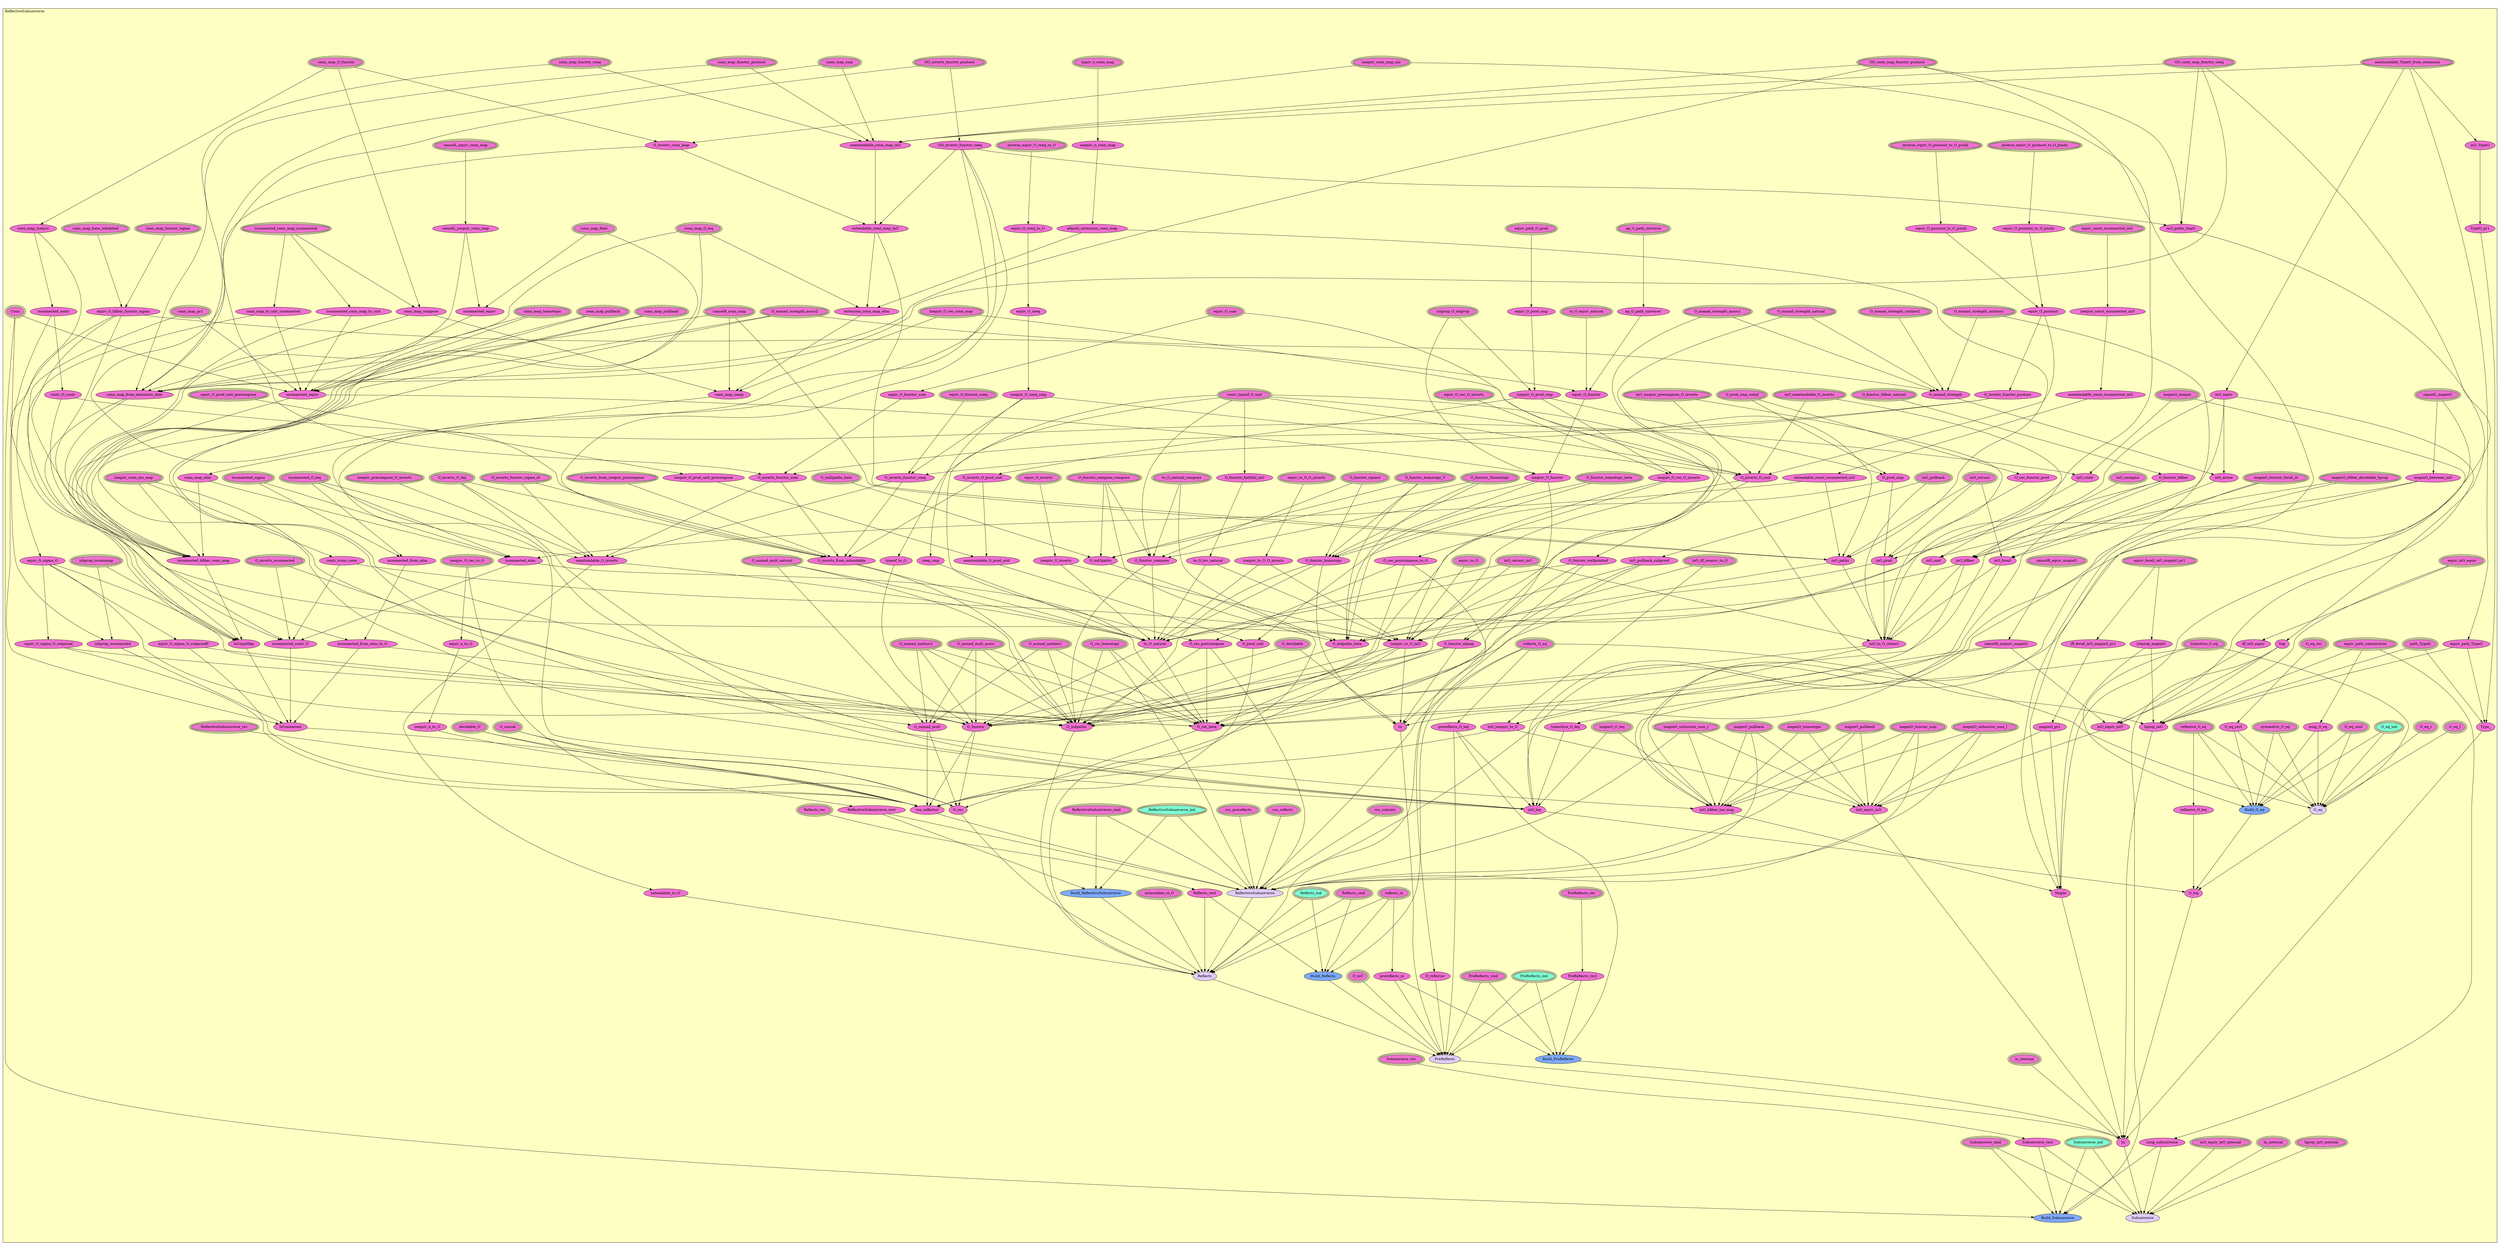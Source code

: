 digraph HoTT_Modalities_ReflectiveSubuniverse {
  graph [ratio=0.5]
  node [style=filled]
ReflectiveSubuniverse_in_internal [label="in_internal", URL=<ReflectiveSubuniverse.html#in_internal>, peripheries=3, fillcolor="#F070D1"] ;
ReflectiveSubuniverse_OO_conn_map_functor_pushout [label="OO_conn_map_functor_pushout", URL=<ReflectiveSubuniverse.html#OO_conn_map_functor_pushout>, peripheries=3, fillcolor="#F070D1"] ;
ReflectiveSubuniverse_In [label="In", URL=<ReflectiveSubuniverse.html#In>, fillcolor="#F070D1"] ;
ReflectiveSubuniverse_inO_equiv_inO_internal [label="inO_equiv_inO_internal", URL=<ReflectiveSubuniverse.html#inO_equiv_inO_internal>, peripheries=3, fillcolor="#F070D1"] ;
ReflectiveSubuniverse_OO_conn_map_functor_coeq [label="OO_conn_map_functor_coeq", URL=<ReflectiveSubuniverse.html#OO_conn_map_functor_coeq>, peripheries=3, fillcolor="#F070D1"] ;
ReflectiveSubuniverse_hprop_inO_internal [label="hprop_inO_internal", URL=<ReflectiveSubuniverse.html#hprop_inO_internal>, peripheries=3, fillcolor="#F070D1"] ;
ReflectiveSubuniverse_OO_inverts_functor_pushout [label="OO_inverts_functor_pushout", URL=<ReflectiveSubuniverse.html#OO_inverts_functor_pushout>, peripheries=3, fillcolor="#F070D1"] ;
ReflectiveSubuniverse_OO_inverts_functor_coeq [label="OO_inverts_functor_coeq", URL=<ReflectiveSubuniverse.html#OO_inverts_functor_coeq>, fillcolor="#F070D1"] ;
ReflectiveSubuniverse_In_internal [label="In_internal", URL=<ReflectiveSubuniverse.html#In_internal>, peripheries=3, fillcolor="#F070D1"] ;
ReflectiveSubuniverse_inO_paths_SepO [label="inO_paths_SepO", URL=<ReflectiveSubuniverse.html#inO_paths_SepO>, fillcolor="#F070D1"] ;
ReflectiveSubuniverse_Subuniverse_sind [label="Subuniverse_sind", URL=<ReflectiveSubuniverse.html#Subuniverse_sind>, peripheries=3, fillcolor="#F070D1"] ;
ReflectiveSubuniverse_Subuniverse_rec [label="Subuniverse_rec", URL=<ReflectiveSubuniverse.html#Subuniverse_rec>, peripheries=3, fillcolor="#F070D1"] ;
ReflectiveSubuniverse_Sep [label="Sep", URL=<ReflectiveSubuniverse.html#Sep>, fillcolor="#F070D1"] ;
ReflectiveSubuniverse_reflects_O_eq [label="reflects_O_eq", URL=<ReflectiveSubuniverse.html#reflects_O_eq>, peripheries=3, fillcolor="#F070D1"] ;
ReflectiveSubuniverse_Subuniverse_ind [label="Subuniverse_ind", URL=<ReflectiveSubuniverse.html#Subuniverse_ind>, peripheries=3, fillcolor="#7FFFD4"] ;
ReflectiveSubuniverse_prereflects_O_leq [label="prereflects_O_leq", URL=<ReflectiveSubuniverse.html#prereflects_O_leq>, fillcolor="#F070D1"] ;
ReflectiveSubuniverse_Subuniverse_rect [label="Subuniverse_rect", URL=<ReflectiveSubuniverse.html#Subuniverse_rect>, fillcolor="#F070D1"] ;
ReflectiveSubuniverse_Build_Subuniverse [label="Build_Subuniverse", URL=<ReflectiveSubuniverse.html#Build_Subuniverse>, fillcolor="#7FAAFF"] ;
ReflectiveSubuniverse_equiv_path_subuniverse [label="equiv_path_subuniverse", URL=<ReflectiveSubuniverse.html#equiv_path_subuniverse>, peripheries=3, fillcolor="#F070D1"] ;
ReflectiveSubuniverse_Subuniverse [label="Subuniverse", URL=<ReflectiveSubuniverse.html#Subuniverse>, fillcolor="#E2CDFA"] ;
ReflectiveSubuniverse_issig_subuniverse [label="issig_subuniverse", URL=<ReflectiveSubuniverse.html#issig_subuniverse>, fillcolor="#F070D1"] ;
ReflectiveSubuniverse_symmetric_O_eq [label="symmetric_O_eq", URL=<ReflectiveSubuniverse.html#symmetric_O_eq>, peripheries=3, fillcolor="#F070D1"] ;
ReflectiveSubuniverse_transitive_O_eq [label="transitive_O_eq", URL=<ReflectiveSubuniverse.html#transitive_O_eq>, peripheries=3, fillcolor="#F070D1"] ;
ReflectiveSubuniverse_reflexive_O_eq [label="reflexive_O_eq", URL=<ReflectiveSubuniverse.html#reflexive_O_eq>, peripheries=3, fillcolor="#F070D1"] ;
ReflectiveSubuniverse_issig_O_eq [label="issig_O_eq", URL=<ReflectiveSubuniverse.html#issig_O_eq>, fillcolor="#F070D1"] ;
ReflectiveSubuniverse_O_eq_r [label="O_eq_r", URL=<ReflectiveSubuniverse.html#O_eq_r>, peripheries=3, fillcolor="#F070D1"] ;
ReflectiveSubuniverse_O_eq_l [label="O_eq_l", URL=<ReflectiveSubuniverse.html#O_eq_l>, peripheries=3, fillcolor="#F070D1"] ;
ReflectiveSubuniverse_O_eq_sind [label="O_eq_sind", URL=<ReflectiveSubuniverse.html#O_eq_sind>, peripheries=3, fillcolor="#F070D1"] ;
ReflectiveSubuniverse_O_eq_rec [label="O_eq_rec", URL=<ReflectiveSubuniverse.html#O_eq_rec>, peripheries=3, fillcolor="#F070D1"] ;
ReflectiveSubuniverse_O_eq_ind [label="O_eq_ind", URL=<ReflectiveSubuniverse.html#O_eq_ind>, peripheries=3, fillcolor="#7FFFD4"] ;
ReflectiveSubuniverse_O_eq_rect [label="O_eq_rect", URL=<ReflectiveSubuniverse.html#O_eq_rect>, fillcolor="#F070D1"] ;
ReflectiveSubuniverse_Build_O_eq [label="Build_O_eq", URL=<ReflectiveSubuniverse.html#Build_O_eq>, fillcolor="#7FAAFF"] ;
ReflectiveSubuniverse_O_eq [label="O_eq", URL=<ReflectiveSubuniverse.html#O_eq>, fillcolor="#E2CDFA"] ;
ReflectiveSubuniverse_O_inverts_O_leq [label="O_inverts_O_leq", URL=<ReflectiveSubuniverse.html#O_inverts_O_leq>, peripheries=3, fillcolor="#F070D1"] ;
ReflectiveSubuniverse_conn_map_O_leq [label="conn_map_O_leq", URL=<ReflectiveSubuniverse.html#conn_map_O_leq>, peripheries=3, fillcolor="#F070D1"] ;
ReflectiveSubuniverse_isconnected_O_leq [label="isconnected_O_leq", URL=<ReflectiveSubuniverse.html#isconnected_O_leq>, peripheries=3, fillcolor="#F070D1"] ;
ReflectiveSubuniverse_mapinO_O_leq [label="mapinO_O_leq", URL=<ReflectiveSubuniverse.html#mapinO_O_leq>, peripheries=3, fillcolor="#F070D1"] ;
ReflectiveSubuniverse_transitive_O_leq [label="transitive_O_leq", URL=<ReflectiveSubuniverse.html#transitive_O_leq>, fillcolor="#F070D1"] ;
ReflectiveSubuniverse_reflexive_O_leq [label="reflexive_O_leq", URL=<ReflectiveSubuniverse.html#reflexive_O_leq>, fillcolor="#F070D1"] ;
ReflectiveSubuniverse_inO_leq [label="inO_leq", URL=<ReflectiveSubuniverse.html#inO_leq>, fillcolor="#F070D1"] ;
ReflectiveSubuniverse_O_leq [label="O_leq", URL=<ReflectiveSubuniverse.html#O_leq>, fillcolor="#F070D1"] ;
ReflectiveSubuniverse_conn_map_functor_pushout [label="conn_map_functor_pushout", URL=<ReflectiveSubuniverse.html#conn_map_functor_pushout>, peripheries=3, fillcolor="#F070D1"] ;
ReflectiveSubuniverse_conn_map_functor_coeq [label="conn_map_functor_coeq", URL=<ReflectiveSubuniverse.html#conn_map_functor_coeq>, peripheries=3, fillcolor="#F070D1"] ;
ReflectiveSubuniverse_conn_map_sum [label="conn_map_sum", URL=<ReflectiveSubuniverse.html#conn_map_sum>, peripheries=3, fillcolor="#F070D1"] ;
ReflectiveSubuniverse_conn_map_O_functor [label="conn_map_O_functor", URL=<ReflectiveSubuniverse.html#conn_map_O_functor>, peripheries=3, fillcolor="#F070D1"] ;
ReflectiveSubuniverse_isequiv_conn_map_ino [label="isequiv_conn_map_ino", URL=<ReflectiveSubuniverse.html#isequiv_conn_map_ino>, peripheries=3, fillcolor="#F070D1"] ;
ReflectiveSubuniverse_O_inverts_conn_map [label="O_inverts_conn_map", URL=<ReflectiveSubuniverse.html#O_inverts_conn_map>, fillcolor="#F070D1"] ;
ReflectiveSubuniverse_conn_map_fiber [label="conn_map_fiber", URL=<ReflectiveSubuniverse.html#conn_map_fiber>, peripheries=3, fillcolor="#F070D1"] ;
ReflectiveSubuniverse_conn_map_base_inhabited [label="conn_map_base_inhabited", URL=<ReflectiveSubuniverse.html#conn_map_base_inhabited>, peripheries=3, fillcolor="#F070D1"] ;
ReflectiveSubuniverse_conn_map_functor_sigma [label="conn_map_functor_sigma", URL=<ReflectiveSubuniverse.html#conn_map_functor_sigma>, peripheries=3, fillcolor="#F070D1"] ;
ReflectiveSubuniverse_equiv_O_hfiber_functor_sigma [label="equiv_O_hfiber_functor_sigma", URL=<ReflectiveSubuniverse.html#equiv_O_hfiber_functor_sigma>, fillcolor="#F070D1"] ;
ReflectiveSubuniverse_isequiv_O_rec_conn_map [label="isequiv_O_rec_conn_map", URL=<ReflectiveSubuniverse.html#isequiv_O_rec_conn_map>, peripheries=3, fillcolor="#F070D1"] ;
ReflectiveSubuniverse_isconnected_conn_map_isconnected [label="isconnected_conn_map_isconnected", URL=<ReflectiveSubuniverse.html#isconnected_conn_map_isconnected>, peripheries=3, fillcolor="#F070D1"] ;
ReflectiveSubuniverse_conn_map_to_unit_isconnected [label="conn_map_to_unit_isconnected", URL=<ReflectiveSubuniverse.html#conn_map_to_unit_isconnected>, fillcolor="#F070D1"] ;
ReflectiveSubuniverse_isconnected_conn_map_to_unit [label="isconnected_conn_map_to_unit", URL=<ReflectiveSubuniverse.html#isconnected_conn_map_to_unit>, fillcolor="#F070D1"] ;
ReflectiveSubuniverse_cancelL_equiv_conn_map [label="cancelL_equiv_conn_map", URL=<ReflectiveSubuniverse.html#cancelL_equiv_conn_map>, peripheries=3, fillcolor="#F070D1"] ;
ReflectiveSubuniverse_cancelL_isequiv_conn_map [label="cancelL_isequiv_conn_map", URL=<ReflectiveSubuniverse.html#cancelL_isequiv_conn_map>, fillcolor="#F070D1"] ;
ReflectiveSubuniverse_cancelR_conn_map [label="cancelR_conn_map", URL=<ReflectiveSubuniverse.html#cancelR_conn_map>, peripheries=3, fillcolor="#F070D1"] ;
ReflectiveSubuniverse_conn_map_compose [label="conn_map_compose", URL=<ReflectiveSubuniverse.html#conn_map_compose>, fillcolor="#F070D1"] ;
ReflectiveSubuniverse_conn_map_from_extension_elim [label="conn_map_from_extension_elim", URL=<ReflectiveSubuniverse.html#conn_map_from_extension_elim>, fillcolor="#F070D1"] ;
ReflectiveSubuniverse_ooextendable_TypeO_from_extension [label="ooextendable_TypeO_from_extension", URL=<ReflectiveSubuniverse.html#ooextendable_TypeO_from_extension>, peripheries=3, fillcolor="#F070D1"] ;
ReflectiveSubuniverse_equiv_o_conn_map [label="equiv_o_conn_map", URL=<ReflectiveSubuniverse.html#equiv_o_conn_map>, peripheries=3, fillcolor="#F070D1"] ;
ReflectiveSubuniverse_isequiv_o_conn_map [label="isequiv_o_conn_map", URL=<ReflectiveSubuniverse.html#isequiv_o_conn_map>, fillcolor="#F070D1"] ;
ReflectiveSubuniverse_allpath_extension_conn_map [label="allpath_extension_conn_map", URL=<ReflectiveSubuniverse.html#allpath_extension_conn_map>, fillcolor="#F070D1"] ;
ReflectiveSubuniverse_ooextendable_conn_map_inO [label="ooextendable_conn_map_inO", URL=<ReflectiveSubuniverse.html#ooextendable_conn_map_inO>, fillcolor="#F070D1"] ;
ReflectiveSubuniverse_extendable_conn_map_inO [label="extendable_conn_map_inO", URL=<ReflectiveSubuniverse.html#extendable_conn_map_inO>, fillcolor="#F070D1"] ;
ReflectiveSubuniverse_extension_conn_map_elim [label="extension_conn_map_elim", URL=<ReflectiveSubuniverse.html#extension_conn_map_elim>, fillcolor="#F070D1"] ;
ReflectiveSubuniverse_conn_map_comp [label="conn_map_comp", URL=<ReflectiveSubuniverse.html#conn_map_comp>, fillcolor="#F070D1"] ;
ReflectiveSubuniverse_conn_map_elim [label="conn_map_elim", URL=<ReflectiveSubuniverse.html#conn_map_elim>, fillcolor="#F070D1"] ;
ReflectiveSubuniverse_isequiv_conn_ino_map [label="isequiv_conn_ino_map", URL=<ReflectiveSubuniverse.html#isequiv_conn_ino_map>, peripheries=3, fillcolor="#F070D1"] ;
ReflectiveSubuniverse_ishprop_isconnmap [label="ishprop_isconnmap", URL=<ReflectiveSubuniverse.html#ishprop_isconnmap>, peripheries=3, fillcolor="#F070D1"] ;
ReflectiveSubuniverse_conn_map_pr1 [label="conn_map_pr1", URL=<ReflectiveSubuniverse.html#conn_map_pr1>, peripheries=3, fillcolor="#F070D1"] ;
ReflectiveSubuniverse_conn_map_pullback_ [label="conn_map_pullback'", URL=<ReflectiveSubuniverse.html#conn_map_pullback'>, peripheries=3, fillcolor="#F070D1"] ;
ReflectiveSubuniverse_conn_map_pullback [label="conn_map_pullback", URL=<ReflectiveSubuniverse.html#conn_map_pullback>, peripheries=3, fillcolor="#F070D1"] ;
ReflectiveSubuniverse_conn_map_homotopic [label="conn_map_homotopic", URL=<ReflectiveSubuniverse.html#conn_map_homotopic>, peripheries=3, fillcolor="#F070D1"] ;
ReflectiveSubuniverse_conn_map_isequiv [label="conn_map_isequiv", URL=<ReflectiveSubuniverse.html#conn_map_isequiv>, fillcolor="#F070D1"] ;
ReflectiveSubuniverse_isconnected_hfiber_conn_map [label="isconnected_hfiber_conn_map", URL=<ReflectiveSubuniverse.html#isconnected_hfiber_conn_map>, fillcolor="#F070D1"] ;
ReflectiveSubuniverse_IsConnMap [label="IsConnMap", URL=<ReflectiveSubuniverse.html#IsConnMap>, fillcolor="#F070D1"] ;
ReflectiveSubuniverse_mapinO_functor_forall_id [label="mapinO_functor_forall_id", URL=<ReflectiveSubuniverse.html#mapinO_functor_forall_id>, peripheries=3, fillcolor="#F070D1"] ;
ReflectiveSubuniverse_mapinO_unfunctor_sum_r [label="mapinO_unfunctor_sum_r", URL=<ReflectiveSubuniverse.html#mapinO_unfunctor_sum_r>, peripheries=3, fillcolor="#F070D1"] ;
ReflectiveSubuniverse_mapinO_unfunctor_sum_l [label="mapinO_unfunctor_sum_l", URL=<ReflectiveSubuniverse.html#mapinO_unfunctor_sum_l>, peripheries=3, fillcolor="#F070D1"] ;
ReflectiveSubuniverse_mapinO_functor_sum [label="mapinO_functor_sum", URL=<ReflectiveSubuniverse.html#mapinO_functor_sum>, peripheries=3, fillcolor="#F070D1"] ;
ReflectiveSubuniverse_mapinO_pullback_ [label="mapinO_pullback'", URL=<ReflectiveSubuniverse.html#mapinO_pullback'>, peripheries=3, fillcolor="#F070D1"] ;
ReflectiveSubuniverse_mapinO_pullback [label="mapinO_pullback", URL=<ReflectiveSubuniverse.html#mapinO_pullback>, peripheries=3, fillcolor="#F070D1"] ;
ReflectiveSubuniverse_cancelR_equiv_mapinO [label="cancelR_equiv_mapinO", URL=<ReflectiveSubuniverse.html#cancelR_equiv_mapinO>, peripheries=3, fillcolor="#F070D1"] ;
ReflectiveSubuniverse_cancelR_isequiv_mapinO [label="cancelR_isequiv_mapinO", URL=<ReflectiveSubuniverse.html#cancelR_isequiv_mapinO>, fillcolor="#F070D1"] ;
ReflectiveSubuniverse_cancelL_mapinO [label="cancelL_mapinO", URL=<ReflectiveSubuniverse.html#cancelL_mapinO>, peripheries=3, fillcolor="#F070D1"] ;
ReflectiveSubuniverse_mapinO_between_inO [label="mapinO_between_inO", URL=<ReflectiveSubuniverse.html#mapinO_between_inO>, fillcolor="#F070D1"] ;
ReflectiveSubuniverse_mapinO_hfiber_decidable_hprop [label="mapinO_hfiber_decidable_hprop", URL=<ReflectiveSubuniverse.html#mapinO_hfiber_decidable_hprop>, peripheries=3, fillcolor="#F070D1"] ;
ReflectiveSubuniverse_mapinO_isequiv [label="mapinO_isequiv", URL=<ReflectiveSubuniverse.html#mapinO_isequiv>, peripheries=3, fillcolor="#F070D1"] ;
ReflectiveSubuniverse_equiv_const_isconnected_inO [label="equiv_const_isconnected_inO", URL=<ReflectiveSubuniverse.html#equiv_const_isconnected_inO>, peripheries=3, fillcolor="#F070D1"] ;
ReflectiveSubuniverse_isequiv_const_isconnected_inO [label="isequiv_const_isconnected_inO", URL=<ReflectiveSubuniverse.html#isequiv_const_isconnected_inO>, fillcolor="#F070D1"] ;
ReflectiveSubuniverse_ooextendable_const_isconnected_inO [label="ooextendable_const_isconnected_inO", URL=<ReflectiveSubuniverse.html#ooextendable_const_isconnected_inO>, fillcolor="#F070D1"] ;
ReflectiveSubuniverse_extendable_const_isconnected_inO [label="extendable_const_isconnected_inO", URL=<ReflectiveSubuniverse.html#extendable_const_isconnected_inO>, fillcolor="#F070D1"] ;
ReflectiveSubuniverse_O_inverts_isconnected [label="O_inverts_isconnected", URL=<ReflectiveSubuniverse.html#O_inverts_isconnected>, peripheries=3, fillcolor="#F070D1"] ;
ReflectiveSubuniverse_contr_trunc_conn [label="contr_trunc_conn", URL=<ReflectiveSubuniverse.html#contr_trunc_conn>, fillcolor="#F070D1"] ;
ReflectiveSubuniverse_isconnected_contr [label="isconnected_contr", URL=<ReflectiveSubuniverse.html#isconnected_contr>, fillcolor="#F070D1"] ;
ReflectiveSubuniverse_isconnected_sigma [label="isconnected_sigma", URL=<ReflectiveSubuniverse.html#isconnected_sigma>, peripheries=3, fillcolor="#F070D1"] ;
ReflectiveSubuniverse_isconnected_from_elim [label="isconnected_from_elim", URL=<ReflectiveSubuniverse.html#isconnected_from_elim>, fillcolor="#F070D1"] ;
ReflectiveSubuniverse_isconnected_from_elim_to_O [label="isconnected_from_elim_to_O", URL=<ReflectiveSubuniverse.html#isconnected_from_elim_to_O>, fillcolor="#F070D1"] ;
ReflectiveSubuniverse_isconnected_elim [label="isconnected_elim", URL=<ReflectiveSubuniverse.html#isconnected_elim>, fillcolor="#F070D1"] ;
ReflectiveSubuniverse_Conn [label="Conn", URL=<ReflectiveSubuniverse.html#Conn>, peripheries=3, fillcolor="#F070D1"] ;
ReflectiveSubuniverse_isconnected_equiv_ [label="isconnected_equiv'", URL=<ReflectiveSubuniverse.html#isconnected_equiv'>, fillcolor="#F070D1"] ;
ReflectiveSubuniverse_isconnected_equiv [label="isconnected_equiv", URL=<ReflectiveSubuniverse.html#isconnected_equiv>, fillcolor="#F070D1"] ;
ReflectiveSubuniverse_ishprop_isconnected [label="ishprop_isconnected", URL=<ReflectiveSubuniverse.html#ishprop_isconnected>, fillcolor="#F070D1"] ;
ReflectiveSubuniverse_isconnected_contr_O [label="isconnected_contr_O", URL=<ReflectiveSubuniverse.html#isconnected_contr_O>, fillcolor="#F070D1"] ;
ReflectiveSubuniverse_IsConnected [label="IsConnected", URL=<ReflectiveSubuniverse.html#IsConnected>, fillcolor="#F070D1"] ;
ReflectiveSubuniverse_O_monad_strength_assoc2 [label="O_monad_strength_assoc2", URL=<ReflectiveSubuniverse.html#O_monad_strength_assoc2>, peripheries=3, fillcolor="#F070D1"] ;
ReflectiveSubuniverse_O_monad_strength_assoc1 [label="O_monad_strength_assoc1", URL=<ReflectiveSubuniverse.html#O_monad_strength_assoc1>, peripheries=3, fillcolor="#F070D1"] ;
ReflectiveSubuniverse_O_monad_strength_unitlaw2 [label="O_monad_strength_unitlaw2", URL=<ReflectiveSubuniverse.html#O_monad_strength_unitlaw2>, peripheries=3, fillcolor="#F070D1"] ;
ReflectiveSubuniverse_O_monad_strength_unitlaw1 [label="O_monad_strength_unitlaw1", URL=<ReflectiveSubuniverse.html#O_monad_strength_unitlaw1>, peripheries=3, fillcolor="#F070D1"] ;
ReflectiveSubuniverse_O_monad_strength_natural [label="O_monad_strength_natural", URL=<ReflectiveSubuniverse.html#O_monad_strength_natural>, peripheries=3, fillcolor="#F070D1"] ;
ReflectiveSubuniverse_O_monad_strength [label="O_monad_strength", URL=<ReflectiveSubuniverse.html#O_monad_strength>, fillcolor="#F070D1"] ;
ReflectiveSubuniverse_O_monad_mult_assoc [label="O_monad_mult_assoc", URL=<ReflectiveSubuniverse.html#O_monad_mult_assoc>, peripheries=3, fillcolor="#F070D1"] ;
ReflectiveSubuniverse_O_monad_unitlaw2 [label="O_monad_unitlaw2", URL=<ReflectiveSubuniverse.html#O_monad_unitlaw2>, peripheries=3, fillcolor="#F070D1"] ;
ReflectiveSubuniverse_O_monad_unitlaw1 [label="O_monad_unitlaw1", URL=<ReflectiveSubuniverse.html#O_monad_unitlaw1>, peripheries=3, fillcolor="#F070D1"] ;
ReflectiveSubuniverse_O_monad_mult_natural [label="O_monad_mult_natural", URL=<ReflectiveSubuniverse.html#O_monad_mult_natural>, peripheries=3, fillcolor="#F070D1"] ;
ReflectiveSubuniverse_O_monad_mult [label="O_monad_mult", URL=<ReflectiveSubuniverse.html#O_monad_mult>, fillcolor="#F070D1"] ;
ReflectiveSubuniverse_O_decidable [label="O_decidable", URL=<ReflectiveSubuniverse.html#O_decidable>, peripheries=3, fillcolor="#F070D1"] ;
ReflectiveSubuniverse_decidable_O [label="decidable_O", URL=<ReflectiveSubuniverse.html#decidable_O>, peripheries=3, fillcolor="#F070D1"] ;
ReflectiveSubuniverse_inverse_equiv_O_pushout_to_O_pushr [label="inverse_equiv_O_pushout_to_O_pushr", URL=<ReflectiveSubuniverse.html#inverse_equiv_O_pushout_to_O_pushr>, peripheries=3, fillcolor="#F070D1"] ;
ReflectiveSubuniverse_inverse_equiv_O_pushout_to_O_pushl [label="inverse_equiv_O_pushout_to_O_pushl", URL=<ReflectiveSubuniverse.html#inverse_equiv_O_pushout_to_O_pushl>, peripheries=3, fillcolor="#F070D1"] ;
ReflectiveSubuniverse_equiv_O_pushout_to_O_pushr [label="equiv_O_pushout_to_O_pushr", URL=<ReflectiveSubuniverse.html#equiv_O_pushout_to_O_pushr>, fillcolor="#F070D1"] ;
ReflectiveSubuniverse_equiv_O_pushout_to_O_pushl [label="equiv_O_pushout_to_O_pushl", URL=<ReflectiveSubuniverse.html#equiv_O_pushout_to_O_pushl>, fillcolor="#F070D1"] ;
ReflectiveSubuniverse_equiv_O_pushout [label="equiv_O_pushout", URL=<ReflectiveSubuniverse.html#equiv_O_pushout>, fillcolor="#F070D1"] ;
ReflectiveSubuniverse_O_inverts_functor_pushout [label="O_inverts_functor_pushout", URL=<ReflectiveSubuniverse.html#O_inverts_functor_pushout>, fillcolor="#F070D1"] ;
ReflectiveSubuniverse_inverse_equiv_O_coeq_to_O [label="inverse_equiv_O_coeq_to_O", URL=<ReflectiveSubuniverse.html#inverse_equiv_O_coeq_to_O>, peripheries=3, fillcolor="#F070D1"] ;
ReflectiveSubuniverse_equiv_O_coeq_to_O [label="equiv_O_coeq_to_O", URL=<ReflectiveSubuniverse.html#equiv_O_coeq_to_O>, fillcolor="#F070D1"] ;
ReflectiveSubuniverse_equiv_O_coeq [label="equiv_O_coeq", URL=<ReflectiveSubuniverse.html#equiv_O_coeq>, fillcolor="#F070D1"] ;
ReflectiveSubuniverse_isequiv_O_coeq_cmp [label="isequiv_O_coeq_cmp", URL=<ReflectiveSubuniverse.html#isequiv_O_coeq_cmp>, fillcolor="#F070D1"] ;
ReflectiveSubuniverse_coeq_cmp [label="coeq_cmp", URL=<ReflectiveSubuniverse.html#coeq_cmp>, fillcolor="#F070D1"] ;
ReflectiveSubuniverse_equiv_O_functor_coeq [label="equiv_O_functor_coeq", URL=<ReflectiveSubuniverse.html#equiv_O_functor_coeq>, peripheries=3, fillcolor="#F070D1"] ;
ReflectiveSubuniverse_O_inverts_functor_coeq [label="O_inverts_functor_coeq", URL=<ReflectiveSubuniverse.html#O_inverts_functor_coeq>, fillcolor="#F070D1"] ;
ReflectiveSubuniverse_equiv_O_sum [label="equiv_O_sum", URL=<ReflectiveSubuniverse.html#equiv_O_sum>, peripheries=3, fillcolor="#F070D1"] ;
ReflectiveSubuniverse_equiv_O_functor_sum [label="equiv_O_functor_sum", URL=<ReflectiveSubuniverse.html#equiv_O_functor_sum>, fillcolor="#F070D1"] ;
ReflectiveSubuniverse_O_inverts_functor_sum [label="O_inverts_functor_sum", URL=<ReflectiveSubuniverse.html#O_inverts_functor_sum>, fillcolor="#F070D1"] ;
ReflectiveSubuniverse_inO_istrunc [label="inO_istrunc", URL=<ReflectiveSubuniverse.html#inO_istrunc>, peripheries=3, fillcolor="#F070D1"] ;
ReflectiveSubuniverse_ishprop_O_ishprop [label="ishprop_O_ishprop", URL=<ReflectiveSubuniverse.html#ishprop_O_ishprop>, peripheries=3, fillcolor="#F070D1"] ;
ReflectiveSubuniverse_O_concat [label="O_concat", URL=<ReflectiveSubuniverse.html#O_concat>, peripheries=3, fillcolor="#F070D1"] ;
ReflectiveSubuniverse_inO_paths [label="inO_paths", URL=<ReflectiveSubuniverse.html#inO_paths>, fillcolor="#F070D1"] ;
ReflectiveSubuniverse_inO_equiv [label="inO_equiv", URL=<ReflectiveSubuniverse.html#inO_equiv>, fillcolor="#F070D1"] ;
ReflectiveSubuniverse_equiv_O_sigma_O [label="equiv_O_sigma_O", URL=<ReflectiveSubuniverse.html#equiv_O_sigma_O>, fillcolor="#F070D1"] ;
ReflectiveSubuniverse_equiv_O_sigma_O_subproof0 [label="equiv_O_sigma_O_subproof0", URL=<ReflectiveSubuniverse.html#equiv_O_sigma_O_subproof0>, fillcolor="#F070D1"] ;
ReflectiveSubuniverse_equiv_O_sigma_O_subproof [label="equiv_O_sigma_O_subproof", URL=<ReflectiveSubuniverse.html#equiv_O_sigma_O_subproof>, fillcolor="#F070D1"] ;
ReflectiveSubuniverse_O_inverts_functor_sigma_id [label="O_inverts_functor_sigma_id", URL=<ReflectiveSubuniverse.html#O_inverts_functor_sigma_id>, peripheries=3, fillcolor="#F070D1"] ;
ReflectiveSubuniverse_O_functor_hfiber_natural [label="O_functor_hfiber_natural", URL=<ReflectiveSubuniverse.html#O_functor_hfiber_natural>, peripheries=3, fillcolor="#F070D1"] ;
ReflectiveSubuniverse_O_functor_hfiber [label="O_functor_hfiber", URL=<ReflectiveSubuniverse.html#O_functor_hfiber>, fillcolor="#F070D1"] ;
ReflectiveSubuniverse_inO_unsigma [label="inO_unsigma", URL=<ReflectiveSubuniverse.html#inO_unsigma>, peripheries=3, fillcolor="#F070D1"] ;
ReflectiveSubuniverse_inO_hfiber [label="inO_hfiber", URL=<ReflectiveSubuniverse.html#inO_hfiber>, fillcolor="#F070D1"] ;
ReflectiveSubuniverse_inO_pullback [label="inO_pullback", URL=<ReflectiveSubuniverse.html#inO_pullback>, peripheries=3, fillcolor="#F070D1"] ;
ReflectiveSubuniverse_inO_pullback_subproof [label="inO_pullback_subproof", URL=<ReflectiveSubuniverse.html#inO_pullback_subproof>, fillcolor="#F070D1"] ;
ReflectiveSubuniverse_O_prod_cmp_coind [label="O_prod_cmp_coind", URL=<ReflectiveSubuniverse.html#O_prod_cmp_coind>, peripheries=3, fillcolor="#F070D1"] ;
ReflectiveSubuniverse_equiv_path_O_prod [label="equiv_path_O_prod", URL=<ReflectiveSubuniverse.html#equiv_path_O_prod>, peripheries=3, fillcolor="#F070D1"] ;
ReflectiveSubuniverse_equiv_O_prod_cmp [label="equiv_O_prod_cmp", URL=<ReflectiveSubuniverse.html#equiv_O_prod_cmp>, fillcolor="#F070D1"] ;
ReflectiveSubuniverse_isequiv_O_prod_cmp [label="isequiv_O_prod_cmp", URL=<ReflectiveSubuniverse.html#isequiv_O_prod_cmp>, fillcolor="#F070D1"] ;
ReflectiveSubuniverse_O_prod_cmp [label="O_prod_cmp", URL=<ReflectiveSubuniverse.html#O_prod_cmp>, fillcolor="#F070D1"] ;
ReflectiveSubuniverse_O_inverts_O_prod_unit [label="O_inverts_O_prod_unit", URL=<ReflectiveSubuniverse.html#O_inverts_O_prod_unit>, fillcolor="#F070D1"] ;
ReflectiveSubuniverse_equiv_O_prod_unit_precompose [label="equiv_O_prod_unit_precompose", URL=<ReflectiveSubuniverse.html#equiv_O_prod_unit_precompose>, peripheries=3, fillcolor="#F070D1"] ;
ReflectiveSubuniverse_isequiv_O_prod_unit_precompose [label="isequiv_O_prod_unit_precompose", URL=<ReflectiveSubuniverse.html#isequiv_O_prod_unit_precompose>, fillcolor="#F070D1"] ;
ReflectiveSubuniverse_ooextendable_O_prod_unit [label="ooextendable_O_prod_unit", URL=<ReflectiveSubuniverse.html#ooextendable_O_prod_unit>, fillcolor="#F070D1"] ;
ReflectiveSubuniverse_O_prod_unit [label="O_prod_unit", URL=<ReflectiveSubuniverse.html#O_prod_unit>, fillcolor="#F070D1"] ;
ReflectiveSubuniverse_O_rec_functor_prod [label="O_rec_functor_prod", URL=<ReflectiveSubuniverse.html#O_rec_functor_prod>, fillcolor="#F070D1"] ;
ReflectiveSubuniverse_inO_prod [label="inO_prod", URL=<ReflectiveSubuniverse.html#inO_prod>, fillcolor="#F070D1"] ;
ReflectiveSubuniverse_inO_arrow [label="inO_arrow", URL=<ReflectiveSubuniverse.html#inO_arrow>, fillcolor="#F070D1"] ;
ReflectiveSubuniverse_inO_forall [label="inO_forall", URL=<ReflectiveSubuniverse.html#inO_forall>, fillcolor="#F070D1"] ;
ReflectiveSubuniverse_contr_O_contr [label="contr_O_contr", URL=<ReflectiveSubuniverse.html#contr_O_contr>, fillcolor="#F070D1"] ;
ReflectiveSubuniverse_inO_contr [label="inO_contr", URL=<ReflectiveSubuniverse.html#inO_contr>, fillcolor="#F070D1"] ;
ReflectiveSubuniverse_inO_unit [label="inO_unit", URL=<ReflectiveSubuniverse.html#inO_unit>, fillcolor="#F070D1"] ;
ReflectiveSubuniverse_contr_typeof_O_unit [label="contr_typeof_O_unit", URL=<ReflectiveSubuniverse.html#contr_typeof_O_unit>, peripheries=3, fillcolor="#F070D1"] ;
ReflectiveSubuniverse_typeof_to_O [label="typeof_to_O", URL=<ReflectiveSubuniverse.html#typeof_to_O>, fillcolor="#F070D1"] ;
ReflectiveSubuniverse_O_functor_faithful_inO [label="O_functor_faithful_inO", URL=<ReflectiveSubuniverse.html#O_functor_faithful_inO>, fillcolor="#F070D1"] ;
ReflectiveSubuniverse_to_O_inv_natural [label="to_O_inv_natural", URL=<ReflectiveSubuniverse.html#to_O_inv_natural>, fillcolor="#F070D1"] ;
ReflectiveSubuniverse_inO_isequiv_precompose_O_inverts [label="inO_isequiv_precompose_O_inverts", URL=<ReflectiveSubuniverse.html#inO_isequiv_precompose_O_inverts>, peripheries=3, fillcolor="#F070D1"] ;
ReflectiveSubuniverse_inO_ooextendable_O_inverts [label="inO_ooextendable_O_inverts", URL=<ReflectiveSubuniverse.html#inO_ooextendable_O_inverts>, peripheries=3, fillcolor="#F070D1"] ;
ReflectiveSubuniverse_O_inverts_from_isequiv_precompose [label="O_inverts_from_isequiv_precompose", URL=<ReflectiveSubuniverse.html#O_inverts_from_isequiv_precompose>, peripheries=3, fillcolor="#F070D1"] ;
ReflectiveSubuniverse_O_inverts_from_extendable [label="O_inverts_from_extendable", URL=<ReflectiveSubuniverse.html#O_inverts_from_extendable>, fillcolor="#F070D1"] ;
ReflectiveSubuniverse_isequiv_precompose_O_inverts [label="isequiv_precompose_O_inverts", URL=<ReflectiveSubuniverse.html#isequiv_precompose_O_inverts>, peripheries=3, fillcolor="#F070D1"] ;
ReflectiveSubuniverse_ooextendable_O_inverts [label="ooextendable_O_inverts", URL=<ReflectiveSubuniverse.html#ooextendable_O_inverts>, fillcolor="#F070D1"] ;
ReflectiveSubuniverse_equiv_to_O_O_inverts [label="equiv_to_O_O_inverts", URL=<ReflectiveSubuniverse.html#equiv_to_O_O_inverts>, peripheries=3, fillcolor="#F070D1"] ;
ReflectiveSubuniverse_isequiv_to_O_O_inverts [label="isequiv_to_O_O_inverts", URL=<ReflectiveSubuniverse.html#isequiv_to_O_O_inverts>, fillcolor="#F070D1"] ;
ReflectiveSubuniverse_equiv_O_rec_O_inverts [label="equiv_O_rec_O_inverts", URL=<ReflectiveSubuniverse.html#equiv_O_rec_O_inverts>, peripheries=3, fillcolor="#F070D1"] ;
ReflectiveSubuniverse_isequiv_O_rec_O_inverts [label="isequiv_O_rec_O_inverts", URL=<ReflectiveSubuniverse.html#isequiv_O_rec_O_inverts>, fillcolor="#F070D1"] ;
ReflectiveSubuniverse_equiv_O_inverts [label="equiv_O_inverts", URL=<ReflectiveSubuniverse.html#equiv_O_inverts>, peripheries=3, fillcolor="#F070D1"] ;
ReflectiveSubuniverse_isequiv_O_inverts [label="isequiv_O_inverts", URL=<ReflectiveSubuniverse.html#isequiv_O_inverts>, fillcolor="#F070D1"] ;
ReflectiveSubuniverse_O_inverts_O_unit [label="O_inverts_O_unit", URL=<ReflectiveSubuniverse.html#O_inverts_O_unit>, fillcolor="#F070D1"] ;
ReflectiveSubuniverse_inO_retract_inO [label="inO_retract_inO", URL=<ReflectiveSubuniverse.html#inO_retract_inO>, peripheries=3, fillcolor="#F070D1"] ;
ReflectiveSubuniverse_inO_to_O_retract [label="inO_to_O_retract", URL=<ReflectiveSubuniverse.html#inO_to_O_retract>, fillcolor="#F070D1"] ;
ReflectiveSubuniverse_inO_iff_isequiv_to_O [label="inO_iff_isequiv_to_O", URL=<ReflectiveSubuniverse.html#inO_iff_isequiv_to_O>, peripheries=3, fillcolor="#F070D1"] ;
ReflectiveSubuniverse_inO_isequiv_to_O [label="inO_isequiv_to_O", URL=<ReflectiveSubuniverse.html#inO_isequiv_to_O>, fillcolor="#F070D1"] ;
ReflectiveSubuniverse_O_rec_postcompose_to_O [label="O_rec_postcompose_to_O", URL=<ReflectiveSubuniverse.html#O_rec_postcompose_to_O>, fillcolor="#F070D1"] ;
ReflectiveSubuniverse_O_rec_postcompose [label="O_rec_postcompose", URL=<ReflectiveSubuniverse.html#O_rec_postcompose>, fillcolor="#F070D1"] ;
ReflectiveSubuniverse_ap_O_path_universe [label="ap_O_path_universe", URL=<ReflectiveSubuniverse.html#ap_O_path_universe>, peripheries=3, fillcolor="#F070D1"] ;
ReflectiveSubuniverse_ap_O_path_universe_ [label="ap_O_path_universe'", URL=<ReflectiveSubuniverse.html#ap_O_path_universe'>, fillcolor="#F070D1"] ;
ReflectiveSubuniverse_to_O_equiv_natural [label="to_O_equiv_natural", URL=<ReflectiveSubuniverse.html#to_O_equiv_natural>, peripheries=3, fillcolor="#F070D1"] ;
ReflectiveSubuniverse_equiv_O_functor [label="equiv_O_functor", URL=<ReflectiveSubuniverse.html#equiv_O_functor>, fillcolor="#F070D1"] ;
ReflectiveSubuniverse_isequiv_O_functor [label="isequiv_O_functor", URL=<ReflectiveSubuniverse.html#isequiv_O_functor>, fillcolor="#F070D1"] ;
ReflectiveSubuniverse_O_functor_compose_compose [label="O_functor_compose_compose", URL=<ReflectiveSubuniverse.html#O_functor_compose_compose>, peripheries=3, fillcolor="#F070D1"] ;
ReflectiveSubuniverse_to_O_natural_compose [label="to_O_natural_compose", URL=<ReflectiveSubuniverse.html#to_O_natural_compose>, peripheries=3, fillcolor="#F070D1"] ;
ReflectiveSubuniverse_O_functor_wellpointed [label="O_functor_wellpointed", URL=<ReflectiveSubuniverse.html#O_functor_wellpointed>, fillcolor="#F070D1"] ;
ReflectiveSubuniverse_O_functor_homotopy_beta [label="O_functor_homotopy_beta", URL=<ReflectiveSubuniverse.html#O_functor_homotopy_beta>, peripheries=3, fillcolor="#F070D1"] ;
ReflectiveSubuniverse_O_functor_2homotopy [label="O_functor_2homotopy", URL=<ReflectiveSubuniverse.html#O_functor_2homotopy>, peripheries=3, fillcolor="#F070D1"] ;
ReflectiveSubuniverse_O_functor_idmap [label="O_functor_idmap", URL=<ReflectiveSubuniverse.html#O_functor_idmap>, fillcolor="#F070D1"] ;
ReflectiveSubuniverse_O_functor_square [label="O_functor_square", URL=<ReflectiveSubuniverse.html#O_functor_square>, peripheries=3, fillcolor="#F070D1"] ;
ReflectiveSubuniverse_O_functor_homotopy_V [label="O_functor_homotopy_V", URL=<ReflectiveSubuniverse.html#O_functor_homotopy_V>, peripheries=3, fillcolor="#F070D1"] ;
ReflectiveSubuniverse_O_functor_homotopy [label="O_functor_homotopy", URL=<ReflectiveSubuniverse.html#O_functor_homotopy>, fillcolor="#F070D1"] ;
ReflectiveSubuniverse_O_functor_compose [label="O_functor_compose", URL=<ReflectiveSubuniverse.html#O_functor_compose>, fillcolor="#F070D1"] ;
ReflectiveSubuniverse_to_O_natural [label="to_O_natural", URL=<ReflectiveSubuniverse.html#to_O_natural>, fillcolor="#F070D1"] ;
ReflectiveSubuniverse_O_functor [label="O_functor", URL=<ReflectiveSubuniverse.html#O_functor>, fillcolor="#F070D1"] ;
ReflectiveSubuniverse_equiv_to_O [label="equiv_to_O", URL=<ReflectiveSubuniverse.html#equiv_to_O>, peripheries=3, fillcolor="#F070D1"] ;
ReflectiveSubuniverse_isequiv_to_O_inO [label="isequiv_to_O_inO", URL=<ReflectiveSubuniverse.html#isequiv_to_O_inO>, fillcolor="#F070D1"] ;
ReflectiveSubuniverse_O_rec_homotopy [label="O_rec_homotopy", URL=<ReflectiveSubuniverse.html#O_rec_homotopy>, peripheries=3, fillcolor="#F070D1"] ;
ReflectiveSubuniverse_isequiv_O_rec_to_O [label="isequiv_O_rec_to_O", URL=<ReflectiveSubuniverse.html#isequiv_O_rec_to_O>, peripheries=3, fillcolor="#F070D1"] ;
ReflectiveSubuniverse_equiv_o_to_O [label="equiv_o_to_O", URL=<ReflectiveSubuniverse.html#equiv_o_to_O>, fillcolor="#F070D1"] ;
ReflectiveSubuniverse_isequiv_o_to_O [label="isequiv_o_to_O", URL=<ReflectiveSubuniverse.html#isequiv_o_to_O>, fillcolor="#F070D1"] ;
ReflectiveSubuniverse_O_ind2paths_beta [label="O_ind2paths_beta", URL=<ReflectiveSubuniverse.html#O_ind2paths_beta>, peripheries=3, fillcolor="#F070D1"] ;
ReflectiveSubuniverse_O_ind2paths [label="O_ind2paths", URL=<ReflectiveSubuniverse.html#O_ind2paths>, fillcolor="#F070D1"] ;
ReflectiveSubuniverse_O_indpaths_beta [label="O_indpaths_beta", URL=<ReflectiveSubuniverse.html#O_indpaths_beta>, fillcolor="#F070D1"] ;
ReflectiveSubuniverse_O_indpaths [label="O_indpaths", URL=<ReflectiveSubuniverse.html#O_indpaths>, fillcolor="#F070D1"] ;
ReflectiveSubuniverse_O_rec_beta [label="O_rec_beta", URL=<ReflectiveSubuniverse.html#O_rec_beta>, fillcolor="#F070D1"] ;
ReflectiveSubuniverse_O_rec [label="O_rec", URL=<ReflectiveSubuniverse.html#O_rec>, fillcolor="#F070D1"] ;
ReflectiveSubuniverse_rsu_reflector [label="rsu_reflector", URL=<ReflectiveSubuniverse.html#rsu_reflector>, fillcolor="#F070D1"] ;
ReflectiveSubuniverse_rsu_reflects [label="rsu_reflects", URL=<ReflectiveSubuniverse.html#rsu_reflects>, peripheries=3, fillcolor="#F070D1"] ;
ReflectiveSubuniverse_rsu_prereflects [label="rsu_prereflects", URL=<ReflectiveSubuniverse.html#rsu_prereflects>, peripheries=3, fillcolor="#F070D1"] ;
ReflectiveSubuniverse_rsu_subuniv [label="rsu_subuniv", URL=<ReflectiveSubuniverse.html#rsu_subuniv>, peripheries=3, fillcolor="#F070D1"] ;
ReflectiveSubuniverse_ReflectiveSubuniverse_sind [label="ReflectiveSubuniverse_sind", URL=<ReflectiveSubuniverse.html#ReflectiveSubuniverse_sind>, peripheries=3, fillcolor="#F070D1"] ;
ReflectiveSubuniverse_ReflectiveSubuniverse_rec [label="ReflectiveSubuniverse_rec", URL=<ReflectiveSubuniverse.html#ReflectiveSubuniverse_rec>, peripheries=3, fillcolor="#F070D1"] ;
ReflectiveSubuniverse_ReflectiveSubuniverse_ind [label="ReflectiveSubuniverse_ind", URL=<ReflectiveSubuniverse.html#ReflectiveSubuniverse_ind>, peripheries=3, fillcolor="#7FFFD4"] ;
ReflectiveSubuniverse_ReflectiveSubuniverse_rect [label="ReflectiveSubuniverse_rect", URL=<ReflectiveSubuniverse.html#ReflectiveSubuniverse_rect>, fillcolor="#F070D1"] ;
ReflectiveSubuniverse_Build_ReflectiveSubuniverse [label="Build_ReflectiveSubuniverse", URL=<ReflectiveSubuniverse.html#Build_ReflectiveSubuniverse>, fillcolor="#7FAAFF"] ;
ReflectiveSubuniverse_ReflectiveSubuniverse [label="ReflectiveSubuniverse", URL=<ReflectiveSubuniverse.html#ReflectiveSubuniverse>, fillcolor="#E2CDFA"] ;
ReflectiveSubuniverse_reflects_in [label="reflects_in", URL=<ReflectiveSubuniverse.html#reflects_in>, peripheries=3, fillcolor="#F070D1"] ;
ReflectiveSubuniverse_prereflects_in [label="prereflects_in", URL=<ReflectiveSubuniverse.html#prereflects_in>, fillcolor="#F070D1"] ;
ReflectiveSubuniverse_extendable_to_O_ [label="extendable_to_O'", URL=<ReflectiveSubuniverse.html#extendable_to_O'>, fillcolor="#F070D1"] ;
ReflectiveSubuniverse_extendable_to_O [label="extendable_to_O", URL=<ReflectiveSubuniverse.html#extendable_to_O>, peripheries=3, fillcolor="#F070D1"] ;
ReflectiveSubuniverse_Reflects_sind [label="Reflects_sind", URL=<ReflectiveSubuniverse.html#Reflects_sind>, peripheries=3, fillcolor="#F070D1"] ;
ReflectiveSubuniverse_Reflects_rec [label="Reflects_rec", URL=<ReflectiveSubuniverse.html#Reflects_rec>, peripheries=3, fillcolor="#F070D1"] ;
ReflectiveSubuniverse_Reflects_ind [label="Reflects_ind", URL=<ReflectiveSubuniverse.html#Reflects_ind>, peripheries=3, fillcolor="#7FFFD4"] ;
ReflectiveSubuniverse_Reflects_rect [label="Reflects_rect", URL=<ReflectiveSubuniverse.html#Reflects_rect>, fillcolor="#F070D1"] ;
ReflectiveSubuniverse_Build_Reflects [label="Build_Reflects", URL=<ReflectiveSubuniverse.html#Build_Reflects>, fillcolor="#7FAAFF"] ;
ReflectiveSubuniverse_Reflects [label="Reflects", URL=<ReflectiveSubuniverse.html#Reflects>, fillcolor="#E2CDFA"] ;
ReflectiveSubuniverse_to [label="to", URL=<ReflectiveSubuniverse.html#to>, fillcolor="#F070D1"] ;
ReflectiveSubuniverse_O_inO [label="O_inO", URL=<ReflectiveSubuniverse.html#O_inO>, peripheries=3, fillcolor="#F070D1"] ;
ReflectiveSubuniverse_O_reflector [label="O_reflector", URL=<ReflectiveSubuniverse.html#O_reflector>, fillcolor="#F070D1"] ;
ReflectiveSubuniverse_PreReflects_sind [label="PreReflects_sind", URL=<ReflectiveSubuniverse.html#PreReflects_sind>, peripheries=3, fillcolor="#F070D1"] ;
ReflectiveSubuniverse_PreReflects_rec [label="PreReflects_rec", URL=<ReflectiveSubuniverse.html#PreReflects_rec>, peripheries=3, fillcolor="#F070D1"] ;
ReflectiveSubuniverse_PreReflects_ind [label="PreReflects_ind", URL=<ReflectiveSubuniverse.html#PreReflects_ind>, peripheries=3, fillcolor="#7FFFD4"] ;
ReflectiveSubuniverse_PreReflects_rect [label="PreReflects_rect", URL=<ReflectiveSubuniverse.html#PreReflects_rect>, fillcolor="#F070D1"] ;
ReflectiveSubuniverse_Build_PreReflects [label="Build_PreReflects", URL=<ReflectiveSubuniverse.html#Build_PreReflects>, fillcolor="#7FAAFF"] ;
ReflectiveSubuniverse_PreReflects [label="PreReflects", URL=<ReflectiveSubuniverse.html#PreReflects>, fillcolor="#E2CDFA"] ;
ReflectiveSubuniverse_equiv_forall_inO_mapinO_pr1 [label="equiv_forall_inO_mapinO_pr1", URL=<ReflectiveSubuniverse.html#equiv_forall_inO_mapinO_pr1>, peripheries=3, fillcolor="#F070D1"] ;
ReflectiveSubuniverse_iff_forall_inO_mapinO_pr1 [label="iff_forall_inO_mapinO_pr1", URL=<ReflectiveSubuniverse.html#iff_forall_inO_mapinO_pr1>, fillcolor="#F070D1"] ;
ReflectiveSubuniverse_mapinO_pr1 [label="mapinO_pr1", URL=<ReflectiveSubuniverse.html#mapinO_pr1>, fillcolor="#F070D1"] ;
ReflectiveSubuniverse_mapinO_homotopic [label="mapinO_homotopic", URL=<ReflectiveSubuniverse.html#mapinO_homotopic>, peripheries=3, fillcolor="#F070D1"] ;
ReflectiveSubuniverse_ishprop_mapinO [label="ishprop_mapinO", URL=<ReflectiveSubuniverse.html#ishprop_mapinO>, fillcolor="#F070D1"] ;
ReflectiveSubuniverse_inO_hfiber_ino_map [label="inO_hfiber_ino_map", URL=<ReflectiveSubuniverse.html#inO_hfiber_ino_map>, fillcolor="#F070D1"] ;
ReflectiveSubuniverse_MapIn [label="MapIn", URL=<ReflectiveSubuniverse.html#MapIn>, fillcolor="#F070D1"] ;
ReflectiveSubuniverse_inO_TypeO [label="inO_TypeO", URL=<ReflectiveSubuniverse.html#inO_TypeO>, fillcolor="#F070D1"] ;
ReflectiveSubuniverse_equiv_path_TypeO [label="equiv_path_TypeO", URL=<ReflectiveSubuniverse.html#equiv_path_TypeO>, fillcolor="#F070D1"] ;
ReflectiveSubuniverse_path_TypeO [label="path_TypeO", URL=<ReflectiveSubuniverse.html#path_TypeO>, peripheries=3, fillcolor="#F070D1"] ;
ReflectiveSubuniverse_TypeO_pr1 [label="TypeO_pr1", URL=<ReflectiveSubuniverse.html#TypeO_pr1>, fillcolor="#F070D1"] ;
ReflectiveSubuniverse_Type_ [label="Type_", URL=<ReflectiveSubuniverse.html#Type_>, fillcolor="#F070D1"] ;
ReflectiveSubuniverse_equiv_inO_equiv [label="equiv_inO_equiv", URL=<ReflectiveSubuniverse.html#equiv_inO_equiv>, peripheries=3, fillcolor="#F070D1"] ;
ReflectiveSubuniverse_iff_inO_equiv [label="iff_inO_equiv", URL=<ReflectiveSubuniverse.html#iff_inO_equiv>, fillcolor="#F070D1"] ;
ReflectiveSubuniverse_inO_equiv_inO_ [label="inO_equiv_inO'", URL=<ReflectiveSubuniverse.html#inO_equiv_inO'>, fillcolor="#F070D1"] ;
ReflectiveSubuniverse_inO_equiv_inO [label="inO_equiv_inO", URL=<ReflectiveSubuniverse.html#inO_equiv_inO>, fillcolor="#F070D1"] ;
ReflectiveSubuniverse_hprop_inO [label="hprop_inO", URL=<ReflectiveSubuniverse.html#hprop_inO>, fillcolor="#F070D1"] ;
  ReflectiveSubuniverse_in_internal -> ReflectiveSubuniverse_In [] ;
  ReflectiveSubuniverse_OO_conn_map_functor_pushout -> ReflectiveSubuniverse_inO_paths_SepO [] ;
  ReflectiveSubuniverse_OO_conn_map_functor_pushout -> ReflectiveSubuniverse_inO_leq [] ;
  ReflectiveSubuniverse_OO_conn_map_functor_pushout -> ReflectiveSubuniverse_conn_map_from_extension_elim [] ;
  ReflectiveSubuniverse_OO_conn_map_functor_pushout -> ReflectiveSubuniverse_ooextendable_conn_map_inO [] ;
  ReflectiveSubuniverse_In -> ReflectiveSubuniverse_Subuniverse [] ;
  ReflectiveSubuniverse_inO_equiv_inO_internal -> ReflectiveSubuniverse_Subuniverse [] ;
  ReflectiveSubuniverse_OO_conn_map_functor_coeq -> ReflectiveSubuniverse_inO_paths_SepO [] ;
  ReflectiveSubuniverse_OO_conn_map_functor_coeq -> ReflectiveSubuniverse_inO_leq [] ;
  ReflectiveSubuniverse_OO_conn_map_functor_coeq -> ReflectiveSubuniverse_conn_map_from_extension_elim [] ;
  ReflectiveSubuniverse_OO_conn_map_functor_coeq -> ReflectiveSubuniverse_ooextendable_conn_map_inO [] ;
  ReflectiveSubuniverse_hprop_inO_internal -> ReflectiveSubuniverse_Subuniverse [] ;
  ReflectiveSubuniverse_OO_inverts_functor_pushout -> ReflectiveSubuniverse_OO_inverts_functor_coeq [] ;
  ReflectiveSubuniverse_OO_inverts_functor_pushout -> ReflectiveSubuniverse_O_inverts_functor_sum [] ;
  ReflectiveSubuniverse_OO_inverts_functor_coeq -> ReflectiveSubuniverse_inO_paths_SepO [] ;
  ReflectiveSubuniverse_OO_inverts_functor_coeq -> ReflectiveSubuniverse_inO_leq [] ;
  ReflectiveSubuniverse_OO_inverts_functor_coeq -> ReflectiveSubuniverse_extendable_conn_map_inO [] ;
  ReflectiveSubuniverse_OO_inverts_functor_coeq -> ReflectiveSubuniverse_O_inverts_from_extendable [] ;
  ReflectiveSubuniverse_OO_inverts_functor_coeq -> ReflectiveSubuniverse_ooextendable_O_inverts [] ;
  ReflectiveSubuniverse_In_internal -> ReflectiveSubuniverse_Subuniverse [] ;
  ReflectiveSubuniverse_inO_paths_SepO -> ReflectiveSubuniverse_Sep [] ;
  ReflectiveSubuniverse_Subuniverse_sind -> ReflectiveSubuniverse_Build_Subuniverse [] ;
  ReflectiveSubuniverse_Subuniverse_sind -> ReflectiveSubuniverse_Subuniverse [] ;
  ReflectiveSubuniverse_Subuniverse_rec -> ReflectiveSubuniverse_Subuniverse_rect [] ;
  ReflectiveSubuniverse_Sep -> ReflectiveSubuniverse_inO_equiv_inO_ [] ;
  ReflectiveSubuniverse_Sep -> ReflectiveSubuniverse_hprop_inO [] ;
  ReflectiveSubuniverse_Sep -> ReflectiveSubuniverse_Build_Subuniverse [] ;
  ReflectiveSubuniverse_reflects_O_eq -> ReflectiveSubuniverse_prereflects_O_leq [] ;
  ReflectiveSubuniverse_reflects_O_eq -> ReflectiveSubuniverse_O_eq [] ;
  ReflectiveSubuniverse_reflects_O_eq -> ReflectiveSubuniverse_Build_Reflects [] ;
  ReflectiveSubuniverse_reflects_O_eq -> ReflectiveSubuniverse_Reflects [] ;
  ReflectiveSubuniverse_Subuniverse_ind -> ReflectiveSubuniverse_Build_Subuniverse [] ;
  ReflectiveSubuniverse_Subuniverse_ind -> ReflectiveSubuniverse_Subuniverse [] ;
  ReflectiveSubuniverse_prereflects_O_leq -> ReflectiveSubuniverse_inO_leq [] ;
  ReflectiveSubuniverse_prereflects_O_leq -> ReflectiveSubuniverse_Build_PreReflects [] ;
  ReflectiveSubuniverse_prereflects_O_leq -> ReflectiveSubuniverse_PreReflects [] ;
  ReflectiveSubuniverse_Subuniverse_rect -> ReflectiveSubuniverse_Build_Subuniverse [] ;
  ReflectiveSubuniverse_Subuniverse_rect -> ReflectiveSubuniverse_Subuniverse [] ;
  ReflectiveSubuniverse_equiv_path_subuniverse -> ReflectiveSubuniverse_issig_subuniverse [] ;
  ReflectiveSubuniverse_equiv_path_subuniverse -> ReflectiveSubuniverse_issig_O_eq [] ;
  ReflectiveSubuniverse_equiv_path_subuniverse -> ReflectiveSubuniverse_hprop_inO [] ;
  ReflectiveSubuniverse_issig_subuniverse -> ReflectiveSubuniverse_Build_Subuniverse [] ;
  ReflectiveSubuniverse_issig_subuniverse -> ReflectiveSubuniverse_Subuniverse [] ;
  ReflectiveSubuniverse_symmetric_O_eq -> ReflectiveSubuniverse_Build_O_eq [] ;
  ReflectiveSubuniverse_symmetric_O_eq -> ReflectiveSubuniverse_O_eq [] ;
  ReflectiveSubuniverse_transitive_O_eq -> ReflectiveSubuniverse_Build_O_eq [] ;
  ReflectiveSubuniverse_transitive_O_eq -> ReflectiveSubuniverse_O_eq [] ;
  ReflectiveSubuniverse_transitive_O_eq -> ReflectiveSubuniverse_transitive_O_leq [] ;
  ReflectiveSubuniverse_reflexive_O_eq -> ReflectiveSubuniverse_Build_O_eq [] ;
  ReflectiveSubuniverse_reflexive_O_eq -> ReflectiveSubuniverse_O_eq [] ;
  ReflectiveSubuniverse_reflexive_O_eq -> ReflectiveSubuniverse_reflexive_O_leq [] ;
  ReflectiveSubuniverse_issig_O_eq -> ReflectiveSubuniverse_Build_O_eq [] ;
  ReflectiveSubuniverse_issig_O_eq -> ReflectiveSubuniverse_O_eq [] ;
  ReflectiveSubuniverse_O_eq_r -> ReflectiveSubuniverse_O_eq [] ;
  ReflectiveSubuniverse_O_eq_l -> ReflectiveSubuniverse_O_eq [] ;
  ReflectiveSubuniverse_O_eq_sind -> ReflectiveSubuniverse_Build_O_eq [] ;
  ReflectiveSubuniverse_O_eq_sind -> ReflectiveSubuniverse_O_eq [] ;
  ReflectiveSubuniverse_O_eq_rec -> ReflectiveSubuniverse_O_eq_rect [] ;
  ReflectiveSubuniverse_O_eq_ind -> ReflectiveSubuniverse_Build_O_eq [] ;
  ReflectiveSubuniverse_O_eq_ind -> ReflectiveSubuniverse_O_eq [] ;
  ReflectiveSubuniverse_O_eq_rect -> ReflectiveSubuniverse_Build_O_eq [] ;
  ReflectiveSubuniverse_O_eq_rect -> ReflectiveSubuniverse_O_eq [] ;
  ReflectiveSubuniverse_Build_O_eq -> ReflectiveSubuniverse_O_leq [] ;
  ReflectiveSubuniverse_O_eq -> ReflectiveSubuniverse_O_leq [] ;
  ReflectiveSubuniverse_O_inverts_O_leq -> ReflectiveSubuniverse_inO_leq [] ;
  ReflectiveSubuniverse_O_inverts_O_leq -> ReflectiveSubuniverse_O_inverts_from_extendable [] ;
  ReflectiveSubuniverse_O_inverts_O_leq -> ReflectiveSubuniverse_ooextendable_O_inverts [] ;
  ReflectiveSubuniverse_conn_map_O_leq -> ReflectiveSubuniverse_inO_leq [] ;
  ReflectiveSubuniverse_conn_map_O_leq -> ReflectiveSubuniverse_conn_map_from_extension_elim [] ;
  ReflectiveSubuniverse_conn_map_O_leq -> ReflectiveSubuniverse_extension_conn_map_elim [] ;
  ReflectiveSubuniverse_isconnected_O_leq -> ReflectiveSubuniverse_inO_leq [] ;
  ReflectiveSubuniverse_isconnected_O_leq -> ReflectiveSubuniverse_isconnected_from_elim [] ;
  ReflectiveSubuniverse_isconnected_O_leq -> ReflectiveSubuniverse_isconnected_elim [] ;
  ReflectiveSubuniverse_mapinO_O_leq -> ReflectiveSubuniverse_inO_leq [] ;
  ReflectiveSubuniverse_mapinO_O_leq -> ReflectiveSubuniverse_inO_hfiber_ino_map [] ;
  ReflectiveSubuniverse_transitive_O_leq -> ReflectiveSubuniverse_inO_leq [] ;
  ReflectiveSubuniverse_reflexive_O_leq -> ReflectiveSubuniverse_O_leq [] ;
  ReflectiveSubuniverse_inO_leq -> ReflectiveSubuniverse_O_leq [] ;
  ReflectiveSubuniverse_O_leq -> ReflectiveSubuniverse_In [] ;
  ReflectiveSubuniverse_conn_map_functor_pushout -> ReflectiveSubuniverse_conn_map_from_extension_elim [] ;
  ReflectiveSubuniverse_conn_map_functor_pushout -> ReflectiveSubuniverse_ooextendable_conn_map_inO [] ;
  ReflectiveSubuniverse_conn_map_functor_coeq -> ReflectiveSubuniverse_conn_map_from_extension_elim [] ;
  ReflectiveSubuniverse_conn_map_functor_coeq -> ReflectiveSubuniverse_ooextendable_conn_map_inO [] ;
  ReflectiveSubuniverse_conn_map_sum -> ReflectiveSubuniverse_conn_map_from_extension_elim [] ;
  ReflectiveSubuniverse_conn_map_sum -> ReflectiveSubuniverse_ooextendable_conn_map_inO [] ;
  ReflectiveSubuniverse_conn_map_O_functor -> ReflectiveSubuniverse_O_inverts_conn_map [] ;
  ReflectiveSubuniverse_conn_map_O_functor -> ReflectiveSubuniverse_conn_map_compose [] ;
  ReflectiveSubuniverse_conn_map_O_functor -> ReflectiveSubuniverse_conn_map_isequiv [] ;
  ReflectiveSubuniverse_isequiv_conn_map_ino -> ReflectiveSubuniverse_O_inverts_conn_map [] ;
  ReflectiveSubuniverse_isequiv_conn_map_ino -> ReflectiveSubuniverse_isequiv_to_O_inO [] ;
  ReflectiveSubuniverse_O_inverts_conn_map -> ReflectiveSubuniverse_extendable_conn_map_inO [] ;
  ReflectiveSubuniverse_O_inverts_conn_map -> ReflectiveSubuniverse_O_inverts_from_extendable [] ;
  ReflectiveSubuniverse_conn_map_fiber -> ReflectiveSubuniverse_isconnected_hfiber_conn_map [] ;
  ReflectiveSubuniverse_conn_map_fiber -> ReflectiveSubuniverse_isconnected_equiv_ [] ;
  ReflectiveSubuniverse_conn_map_base_inhabited -> ReflectiveSubuniverse_equiv_O_hfiber_functor_sigma [] ;
  ReflectiveSubuniverse_conn_map_functor_sigma -> ReflectiveSubuniverse_equiv_O_hfiber_functor_sigma [] ;
  ReflectiveSubuniverse_equiv_O_hfiber_functor_sigma -> ReflectiveSubuniverse_isconnected_hfiber_conn_map [] ;
  ReflectiveSubuniverse_equiv_O_hfiber_functor_sigma -> ReflectiveSubuniverse_isconnected_contr_O [] ;
  ReflectiveSubuniverse_equiv_O_hfiber_functor_sigma -> ReflectiveSubuniverse_equiv_O_sigma_O [] ;
  ReflectiveSubuniverse_equiv_O_hfiber_functor_sigma -> ReflectiveSubuniverse_equiv_O_functor [] ;
  ReflectiveSubuniverse_isequiv_O_rec_conn_map -> ReflectiveSubuniverse_conn_map_comp [] ;
  ReflectiveSubuniverse_isequiv_O_rec_conn_map -> ReflectiveSubuniverse_inO_paths [] ;
  ReflectiveSubuniverse_isconnected_conn_map_isconnected -> ReflectiveSubuniverse_conn_map_to_unit_isconnected [] ;
  ReflectiveSubuniverse_isconnected_conn_map_isconnected -> ReflectiveSubuniverse_isconnected_conn_map_to_unit [] ;
  ReflectiveSubuniverse_isconnected_conn_map_isconnected -> ReflectiveSubuniverse_conn_map_compose [] ;
  ReflectiveSubuniverse_conn_map_to_unit_isconnected -> ReflectiveSubuniverse_IsConnMap [] ;
  ReflectiveSubuniverse_conn_map_to_unit_isconnected -> ReflectiveSubuniverse_isconnected_equiv [] ;
  ReflectiveSubuniverse_isconnected_conn_map_to_unit -> ReflectiveSubuniverse_isconnected_hfiber_conn_map [] ;
  ReflectiveSubuniverse_isconnected_conn_map_to_unit -> ReflectiveSubuniverse_isconnected_equiv [] ;
  ReflectiveSubuniverse_cancelL_equiv_conn_map -> ReflectiveSubuniverse_cancelL_isequiv_conn_map [] ;
  ReflectiveSubuniverse_cancelL_isequiv_conn_map -> ReflectiveSubuniverse_isconnected_hfiber_conn_map [] ;
  ReflectiveSubuniverse_cancelL_isequiv_conn_map -> ReflectiveSubuniverse_isconnected_equiv_ [] ;
  ReflectiveSubuniverse_cancelR_conn_map -> ReflectiveSubuniverse_conn_map_from_extension_elim [] ;
  ReflectiveSubuniverse_cancelR_conn_map -> ReflectiveSubuniverse_conn_map_comp [] ;
  ReflectiveSubuniverse_cancelR_conn_map -> ReflectiveSubuniverse_inO_paths [] ;
  ReflectiveSubuniverse_conn_map_compose -> ReflectiveSubuniverse_conn_map_from_extension_elim [] ;
  ReflectiveSubuniverse_conn_map_compose -> ReflectiveSubuniverse_conn_map_comp [] ;
  ReflectiveSubuniverse_conn_map_from_extension_elim -> ReflectiveSubuniverse_IsConnMap [] ;
  ReflectiveSubuniverse_conn_map_from_extension_elim -> ReflectiveSubuniverse_isconnected_from_elim_to_O [] ;
  ReflectiveSubuniverse_ooextendable_TypeO_from_extension -> ReflectiveSubuniverse_ooextendable_conn_map_inO [] ;
  ReflectiveSubuniverse_ooextendable_TypeO_from_extension -> ReflectiveSubuniverse_inO_equiv [] ;
  ReflectiveSubuniverse_ooextendable_TypeO_from_extension -> ReflectiveSubuniverse_inO_TypeO [] ;
  ReflectiveSubuniverse_ooextendable_TypeO_from_extension -> ReflectiveSubuniverse_equiv_path_TypeO [] ;
  ReflectiveSubuniverse_equiv_o_conn_map -> ReflectiveSubuniverse_isequiv_o_conn_map [] ;
  ReflectiveSubuniverse_isequiv_o_conn_map -> ReflectiveSubuniverse_allpath_extension_conn_map [] ;
  ReflectiveSubuniverse_allpath_extension_conn_map -> ReflectiveSubuniverse_extension_conn_map_elim [] ;
  ReflectiveSubuniverse_allpath_extension_conn_map -> ReflectiveSubuniverse_inO_paths [] ;
  ReflectiveSubuniverse_ooextendable_conn_map_inO -> ReflectiveSubuniverse_extendable_conn_map_inO [] ;
  ReflectiveSubuniverse_extendable_conn_map_inO -> ReflectiveSubuniverse_extension_conn_map_elim [] ;
  ReflectiveSubuniverse_extendable_conn_map_inO -> ReflectiveSubuniverse_inO_paths [] ;
  ReflectiveSubuniverse_extension_conn_map_elim -> ReflectiveSubuniverse_conn_map_comp [] ;
  ReflectiveSubuniverse_conn_map_comp -> ReflectiveSubuniverse_conn_map_elim [] ;
  ReflectiveSubuniverse_conn_map_elim -> ReflectiveSubuniverse_isconnected_hfiber_conn_map [] ;
  ReflectiveSubuniverse_conn_map_elim -> ReflectiveSubuniverse_isconnected_elim [] ;
  ReflectiveSubuniverse_isequiv_conn_ino_map -> ReflectiveSubuniverse_isconnected_hfiber_conn_map [] ;
  ReflectiveSubuniverse_isequiv_conn_ino_map -> ReflectiveSubuniverse_contr_trunc_conn [] ;
  ReflectiveSubuniverse_isequiv_conn_ino_map -> ReflectiveSubuniverse_inO_hfiber_ino_map [] ;
  ReflectiveSubuniverse_ishprop_isconnmap -> ReflectiveSubuniverse_IsConnMap [] ;
  ReflectiveSubuniverse_ishprop_isconnmap -> ReflectiveSubuniverse_ishprop_isconnected [] ;
  ReflectiveSubuniverse_conn_map_pr1 -> ReflectiveSubuniverse_IsConnMap [] ;
  ReflectiveSubuniverse_conn_map_pr1 -> ReflectiveSubuniverse_isconnected_equiv [] ;
  ReflectiveSubuniverse_conn_map_pullback_ -> ReflectiveSubuniverse_isconnected_hfiber_conn_map [] ;
  ReflectiveSubuniverse_conn_map_pullback_ -> ReflectiveSubuniverse_isconnected_equiv [] ;
  ReflectiveSubuniverse_conn_map_pullback -> ReflectiveSubuniverse_isconnected_hfiber_conn_map [] ;
  ReflectiveSubuniverse_conn_map_pullback -> ReflectiveSubuniverse_isconnected_equiv [] ;
  ReflectiveSubuniverse_conn_map_homotopic -> ReflectiveSubuniverse_isconnected_hfiber_conn_map [] ;
  ReflectiveSubuniverse_conn_map_homotopic -> ReflectiveSubuniverse_isconnected_equiv [] ;
  ReflectiveSubuniverse_conn_map_isequiv -> ReflectiveSubuniverse_IsConnMap [] ;
  ReflectiveSubuniverse_conn_map_isequiv -> ReflectiveSubuniverse_isconnected_contr [] ;
  ReflectiveSubuniverse_isconnected_hfiber_conn_map -> ReflectiveSubuniverse_IsConnMap [] ;
  ReflectiveSubuniverse_IsConnMap -> ReflectiveSubuniverse_IsConnected [] ;
  ReflectiveSubuniverse_mapinO_functor_forall_id -> ReflectiveSubuniverse_inO_forall [] ;
  ReflectiveSubuniverse_mapinO_functor_forall_id -> ReflectiveSubuniverse_inO_hfiber_ino_map [] ;
  ReflectiveSubuniverse_mapinO_unfunctor_sum_r -> ReflectiveSubuniverse_ReflectiveSubuniverse [] ;
  ReflectiveSubuniverse_mapinO_unfunctor_sum_r -> ReflectiveSubuniverse_inO_hfiber_ino_map [] ;
  ReflectiveSubuniverse_mapinO_unfunctor_sum_r -> ReflectiveSubuniverse_inO_equiv_inO [] ;
  ReflectiveSubuniverse_mapinO_unfunctor_sum_l -> ReflectiveSubuniverse_ReflectiveSubuniverse [] ;
  ReflectiveSubuniverse_mapinO_unfunctor_sum_l -> ReflectiveSubuniverse_inO_hfiber_ino_map [] ;
  ReflectiveSubuniverse_mapinO_unfunctor_sum_l -> ReflectiveSubuniverse_inO_equiv_inO [] ;
  ReflectiveSubuniverse_mapinO_functor_sum -> ReflectiveSubuniverse_ReflectiveSubuniverse [] ;
  ReflectiveSubuniverse_mapinO_functor_sum -> ReflectiveSubuniverse_inO_hfiber_ino_map [] ;
  ReflectiveSubuniverse_mapinO_functor_sum -> ReflectiveSubuniverse_inO_equiv_inO [] ;
  ReflectiveSubuniverse_mapinO_pullback_ -> ReflectiveSubuniverse_ReflectiveSubuniverse [] ;
  ReflectiveSubuniverse_mapinO_pullback_ -> ReflectiveSubuniverse_inO_hfiber_ino_map [] ;
  ReflectiveSubuniverse_mapinO_pullback_ -> ReflectiveSubuniverse_inO_equiv_inO [] ;
  ReflectiveSubuniverse_mapinO_pullback -> ReflectiveSubuniverse_ReflectiveSubuniverse [] ;
  ReflectiveSubuniverse_mapinO_pullback -> ReflectiveSubuniverse_inO_hfiber_ino_map [] ;
  ReflectiveSubuniverse_mapinO_pullback -> ReflectiveSubuniverse_inO_equiv_inO [] ;
  ReflectiveSubuniverse_cancelR_equiv_mapinO -> ReflectiveSubuniverse_cancelR_isequiv_mapinO [] ;
  ReflectiveSubuniverse_cancelR_isequiv_mapinO -> ReflectiveSubuniverse_ReflectiveSubuniverse [] ;
  ReflectiveSubuniverse_cancelR_isequiv_mapinO -> ReflectiveSubuniverse_inO_hfiber_ino_map [] ;
  ReflectiveSubuniverse_cancelR_isequiv_mapinO -> ReflectiveSubuniverse_inO_equiv_inO_ [] ;
  ReflectiveSubuniverse_cancelL_mapinO -> ReflectiveSubuniverse_mapinO_between_inO [] ;
  ReflectiveSubuniverse_cancelL_mapinO -> ReflectiveSubuniverse_inO_hfiber_ino_map [] ;
  ReflectiveSubuniverse_mapinO_between_inO -> ReflectiveSubuniverse_inO_hfiber [] ;
  ReflectiveSubuniverse_mapinO_between_inO -> ReflectiveSubuniverse_MapIn [] ;
  ReflectiveSubuniverse_mapinO_hfiber_decidable_hprop -> ReflectiveSubuniverse_inO_unit [] ;
  ReflectiveSubuniverse_mapinO_hfiber_decidable_hprop -> ReflectiveSubuniverse_MapIn [] ;
  ReflectiveSubuniverse_mapinO_isequiv -> ReflectiveSubuniverse_inO_contr [] ;
  ReflectiveSubuniverse_mapinO_isequiv -> ReflectiveSubuniverse_MapIn [] ;
  ReflectiveSubuniverse_equiv_const_isconnected_inO -> ReflectiveSubuniverse_isequiv_const_isconnected_inO [] ;
  ReflectiveSubuniverse_isequiv_const_isconnected_inO -> ReflectiveSubuniverse_ooextendable_const_isconnected_inO [] ;
  ReflectiveSubuniverse_ooextendable_const_isconnected_inO -> ReflectiveSubuniverse_extendable_const_isconnected_inO [] ;
  ReflectiveSubuniverse_extendable_const_isconnected_inO -> ReflectiveSubuniverse_isconnected_elim [] ;
  ReflectiveSubuniverse_extendable_const_isconnected_inO -> ReflectiveSubuniverse_inO_paths [] ;
  ReflectiveSubuniverse_O_inverts_isconnected -> ReflectiveSubuniverse_isconnected_contr_O [] ;
  ReflectiveSubuniverse_O_inverts_isconnected -> ReflectiveSubuniverse_O_functor [] ;
  ReflectiveSubuniverse_contr_trunc_conn -> ReflectiveSubuniverse_isconnected_contr_O [] ;
  ReflectiveSubuniverse_contr_trunc_conn -> ReflectiveSubuniverse_isequiv_to_O_inO [] ;
  ReflectiveSubuniverse_isconnected_contr -> ReflectiveSubuniverse_IsConnected [] ;
  ReflectiveSubuniverse_isconnected_contr -> ReflectiveSubuniverse_contr_O_contr [] ;
  ReflectiveSubuniverse_isconnected_sigma -> ReflectiveSubuniverse_isconnected_from_elim [] ;
  ReflectiveSubuniverse_isconnected_sigma -> ReflectiveSubuniverse_isconnected_elim [] ;
  ReflectiveSubuniverse_isconnected_from_elim -> ReflectiveSubuniverse_isconnected_from_elim_to_O [] ;
  ReflectiveSubuniverse_isconnected_from_elim_to_O -> ReflectiveSubuniverse_IsConnected [] ;
  ReflectiveSubuniverse_isconnected_from_elim_to_O -> ReflectiveSubuniverse_O_indpaths [] ;
  ReflectiveSubuniverse_isconnected_elim -> ReflectiveSubuniverse_isconnected_contr_O [] ;
  ReflectiveSubuniverse_isconnected_elim -> ReflectiveSubuniverse_O_rec_beta [] ;
  ReflectiveSubuniverse_Conn -> ReflectiveSubuniverse_isconnected_equiv [] ;
  ReflectiveSubuniverse_Conn -> ReflectiveSubuniverse_ishprop_isconnected [] ;
  ReflectiveSubuniverse_Conn -> ReflectiveSubuniverse_Build_Subuniverse [] ;
  ReflectiveSubuniverse_isconnected_equiv_ -> ReflectiveSubuniverse_isconnected_equiv [] ;
  ReflectiveSubuniverse_isconnected_equiv -> ReflectiveSubuniverse_isconnected_contr_O [] ;
  ReflectiveSubuniverse_isconnected_equiv -> ReflectiveSubuniverse_isequiv_O_functor [] ;
  ReflectiveSubuniverse_ishprop_isconnected -> ReflectiveSubuniverse_IsConnected [] ;
  ReflectiveSubuniverse_isconnected_contr_O -> ReflectiveSubuniverse_IsConnected [] ;
  ReflectiveSubuniverse_IsConnected -> ReflectiveSubuniverse_rsu_reflector [] ;
  ReflectiveSubuniverse_O_monad_strength_assoc2 -> ReflectiveSubuniverse_O_monad_strength [] ;
  ReflectiveSubuniverse_O_monad_strength_assoc2 -> ReflectiveSubuniverse_O_monad_mult [] ;
  ReflectiveSubuniverse_O_monad_strength_assoc2 -> ReflectiveSubuniverse_O_functor [] ;
  ReflectiveSubuniverse_O_monad_strength_assoc1 -> ReflectiveSubuniverse_O_monad_strength [] ;
  ReflectiveSubuniverse_O_monad_strength_assoc1 -> ReflectiveSubuniverse_O_functor [] ;
  ReflectiveSubuniverse_O_monad_strength_unitlaw2 -> ReflectiveSubuniverse_O_monad_strength [] ;
  ReflectiveSubuniverse_O_monad_strength_unitlaw1 -> ReflectiveSubuniverse_O_monad_strength [] ;
  ReflectiveSubuniverse_O_monad_strength_unitlaw1 -> ReflectiveSubuniverse_O_functor [] ;
  ReflectiveSubuniverse_O_monad_strength_natural -> ReflectiveSubuniverse_O_monad_strength [] ;
  ReflectiveSubuniverse_O_monad_strength_natural -> ReflectiveSubuniverse_O_functor [] ;
  ReflectiveSubuniverse_O_monad_strength -> ReflectiveSubuniverse_inO_arrow [] ;
  ReflectiveSubuniverse_O_monad_mult_assoc -> ReflectiveSubuniverse_O_monad_mult [] ;
  ReflectiveSubuniverse_O_monad_mult_assoc -> ReflectiveSubuniverse_O_functor [] ;
  ReflectiveSubuniverse_O_monad_mult_assoc -> ReflectiveSubuniverse_O_indpaths [] ;
  ReflectiveSubuniverse_O_monad_mult_assoc -> ReflectiveSubuniverse_O_rec_beta [] ;
  ReflectiveSubuniverse_O_monad_unitlaw2 -> ReflectiveSubuniverse_O_monad_mult [] ;
  ReflectiveSubuniverse_O_monad_unitlaw2 -> ReflectiveSubuniverse_O_functor [] ;
  ReflectiveSubuniverse_O_monad_unitlaw2 -> ReflectiveSubuniverse_O_indpaths [] ;
  ReflectiveSubuniverse_O_monad_unitlaw2 -> ReflectiveSubuniverse_O_rec_beta [] ;
  ReflectiveSubuniverse_O_monad_unitlaw1 -> ReflectiveSubuniverse_O_monad_mult [] ;
  ReflectiveSubuniverse_O_monad_unitlaw1 -> ReflectiveSubuniverse_O_indpaths [] ;
  ReflectiveSubuniverse_O_monad_unitlaw1 -> ReflectiveSubuniverse_O_rec_beta [] ;
  ReflectiveSubuniverse_O_monad_mult_natural -> ReflectiveSubuniverse_O_monad_mult [] ;
  ReflectiveSubuniverse_O_monad_mult_natural -> ReflectiveSubuniverse_to_O_natural [] ;
  ReflectiveSubuniverse_O_monad_mult_natural -> ReflectiveSubuniverse_O_indpaths [] ;
  ReflectiveSubuniverse_O_monad_mult -> ReflectiveSubuniverse_O_rec [] ;
  ReflectiveSubuniverse_O_monad_mult -> ReflectiveSubuniverse_rsu_reflector [] ;
  ReflectiveSubuniverse_O_decidable -> ReflectiveSubuniverse_O_functor [] ;
  ReflectiveSubuniverse_O_decidable -> ReflectiveSubuniverse_to [] ;
  ReflectiveSubuniverse_decidable_O -> ReflectiveSubuniverse_O_rec [] ;
  ReflectiveSubuniverse_decidable_O -> ReflectiveSubuniverse_rsu_reflector [] ;
  ReflectiveSubuniverse_inverse_equiv_O_pushout_to_O_pushr -> ReflectiveSubuniverse_equiv_O_pushout_to_O_pushr [] ;
  ReflectiveSubuniverse_inverse_equiv_O_pushout_to_O_pushl -> ReflectiveSubuniverse_equiv_O_pushout_to_O_pushl [] ;
  ReflectiveSubuniverse_equiv_O_pushout_to_O_pushr -> ReflectiveSubuniverse_equiv_O_pushout [] ;
  ReflectiveSubuniverse_equiv_O_pushout_to_O_pushl -> ReflectiveSubuniverse_equiv_O_pushout [] ;
  ReflectiveSubuniverse_equiv_O_pushout -> ReflectiveSubuniverse_O_inverts_functor_pushout [] ;
  ReflectiveSubuniverse_equiv_O_pushout -> ReflectiveSubuniverse_O_inverts_O_unit [] ;
  ReflectiveSubuniverse_O_inverts_functor_pushout -> ReflectiveSubuniverse_O_inverts_functor_coeq [] ;
  ReflectiveSubuniverse_O_inverts_functor_pushout -> ReflectiveSubuniverse_O_inverts_functor_sum [] ;
  ReflectiveSubuniverse_inverse_equiv_O_coeq_to_O -> ReflectiveSubuniverse_equiv_O_coeq_to_O [] ;
  ReflectiveSubuniverse_equiv_O_coeq_to_O -> ReflectiveSubuniverse_equiv_O_coeq [] ;
  ReflectiveSubuniverse_equiv_O_coeq -> ReflectiveSubuniverse_isequiv_O_coeq_cmp [] ;
  ReflectiveSubuniverse_isequiv_O_coeq_cmp -> ReflectiveSubuniverse_coeq_cmp [] ;
  ReflectiveSubuniverse_isequiv_O_coeq_cmp -> ReflectiveSubuniverse_O_inverts_functor_coeq [] ;
  ReflectiveSubuniverse_isequiv_O_coeq_cmp -> ReflectiveSubuniverse_O_inverts_O_unit [] ;
  ReflectiveSubuniverse_coeq_cmp -> ReflectiveSubuniverse_to_O_natural [] ;
  ReflectiveSubuniverse_equiv_O_functor_coeq -> ReflectiveSubuniverse_O_inverts_functor_coeq [] ;
  ReflectiveSubuniverse_O_inverts_functor_coeq -> ReflectiveSubuniverse_O_inverts_from_extendable [] ;
  ReflectiveSubuniverse_O_inverts_functor_coeq -> ReflectiveSubuniverse_ooextendable_O_inverts [] ;
  ReflectiveSubuniverse_equiv_O_sum -> ReflectiveSubuniverse_equiv_O_functor_sum [] ;
  ReflectiveSubuniverse_equiv_O_sum -> ReflectiveSubuniverse_O_inverts_O_unit [] ;
  ReflectiveSubuniverse_equiv_O_functor_sum -> ReflectiveSubuniverse_O_inverts_functor_sum [] ;
  ReflectiveSubuniverse_O_inverts_functor_sum -> ReflectiveSubuniverse_O_inverts_from_extendable [] ;
  ReflectiveSubuniverse_O_inverts_functor_sum -> ReflectiveSubuniverse_ooextendable_O_inverts [] ;
  ReflectiveSubuniverse_inO_istrunc -> ReflectiveSubuniverse_inO_paths [] ;
  ReflectiveSubuniverse_inO_istrunc -> ReflectiveSubuniverse_inO_prod [] ;
  ReflectiveSubuniverse_inO_istrunc -> ReflectiveSubuniverse_inO_forall [] ;
  ReflectiveSubuniverse_ishprop_O_ishprop -> ReflectiveSubuniverse_isequiv_O_prod_cmp [] ;
  ReflectiveSubuniverse_ishprop_O_ishprop -> ReflectiveSubuniverse_isequiv_O_functor [] ;
  ReflectiveSubuniverse_O_concat -> ReflectiveSubuniverse_O_rec [] ;
  ReflectiveSubuniverse_O_concat -> ReflectiveSubuniverse_rsu_reflector [] ;
  ReflectiveSubuniverse_inO_paths -> ReflectiveSubuniverse_inO_to_O_retract [] ;
  ReflectiveSubuniverse_inO_paths -> ReflectiveSubuniverse_O_indpaths_beta [] ;
  ReflectiveSubuniverse_inO_equiv -> ReflectiveSubuniverse_inO_hfiber [] ;
  ReflectiveSubuniverse_inO_equiv -> ReflectiveSubuniverse_inO_prod [] ;
  ReflectiveSubuniverse_inO_equiv -> ReflectiveSubuniverse_inO_arrow [] ;
  ReflectiveSubuniverse_inO_equiv -> ReflectiveSubuniverse_inO_equiv_inO_ [] ;
  ReflectiveSubuniverse_equiv_O_sigma_O -> ReflectiveSubuniverse_equiv_O_sigma_O_subproof0 [] ;
  ReflectiveSubuniverse_equiv_O_sigma_O -> ReflectiveSubuniverse_equiv_O_sigma_O_subproof [] ;
  ReflectiveSubuniverse_equiv_O_sigma_O -> ReflectiveSubuniverse_O_functor [] ;
  ReflectiveSubuniverse_equiv_O_sigma_O -> ReflectiveSubuniverse_O_indpaths [] ;
  ReflectiveSubuniverse_equiv_O_sigma_O_subproof0 -> ReflectiveSubuniverse_O_rec_beta [] ;
  ReflectiveSubuniverse_equiv_O_sigma_O_subproof0 -> ReflectiveSubuniverse_rsu_reflector [] ;
  ReflectiveSubuniverse_equiv_O_sigma_O_subproof -> ReflectiveSubuniverse_O_rec_beta [] ;
  ReflectiveSubuniverse_equiv_O_sigma_O_subproof -> ReflectiveSubuniverse_rsu_reflector [] ;
  ReflectiveSubuniverse_O_inverts_functor_sigma_id -> ReflectiveSubuniverse_O_inverts_from_extendable [] ;
  ReflectiveSubuniverse_O_inverts_functor_sigma_id -> ReflectiveSubuniverse_ooextendable_O_inverts [] ;
  ReflectiveSubuniverse_O_functor_hfiber_natural -> ReflectiveSubuniverse_O_functor_hfiber [] ;
  ReflectiveSubuniverse_O_functor_hfiber -> ReflectiveSubuniverse_inO_hfiber [] ;
  ReflectiveSubuniverse_O_functor_hfiber -> ReflectiveSubuniverse_to_O_natural [] ;
  ReflectiveSubuniverse_O_functor_hfiber -> ReflectiveSubuniverse_to [] ;
  ReflectiveSubuniverse_inO_unsigma -> ReflectiveSubuniverse_inO_hfiber [] ;
  ReflectiveSubuniverse_inO_hfiber -> ReflectiveSubuniverse_inO_to_O_retract [] ;
  ReflectiveSubuniverse_inO_hfiber -> ReflectiveSubuniverse_O_indpaths_beta [] ;
  ReflectiveSubuniverse_inO_hfiber -> ReflectiveSubuniverse_O_rec_beta [] ;
  ReflectiveSubuniverse_inO_pullback -> ReflectiveSubuniverse_inO_pullback_subproof [] ;
  ReflectiveSubuniverse_inO_pullback -> ReflectiveSubuniverse_inO_to_O_retract [] ;
  ReflectiveSubuniverse_inO_pullback_subproof -> ReflectiveSubuniverse_O_indpaths_beta [] ;
  ReflectiveSubuniverse_inO_pullback_subproof -> ReflectiveSubuniverse_O_rec_beta [] ;
  ReflectiveSubuniverse_inO_pullback_subproof -> ReflectiveSubuniverse_ReflectiveSubuniverse [] ;
  ReflectiveSubuniverse_O_prod_cmp_coind -> ReflectiveSubuniverse_O_prod_cmp [] ;
  ReflectiveSubuniverse_O_prod_cmp_coind -> ReflectiveSubuniverse_O_rec_functor_prod [] ;
  ReflectiveSubuniverse_equiv_path_O_prod -> ReflectiveSubuniverse_equiv_O_prod_cmp [] ;
  ReflectiveSubuniverse_equiv_O_prod_cmp -> ReflectiveSubuniverse_isequiv_O_prod_cmp [] ;
  ReflectiveSubuniverse_isequiv_O_prod_cmp -> ReflectiveSubuniverse_O_prod_cmp [] ;
  ReflectiveSubuniverse_isequiv_O_prod_cmp -> ReflectiveSubuniverse_O_inverts_O_prod_unit [] ;
  ReflectiveSubuniverse_isequiv_O_prod_cmp -> ReflectiveSubuniverse_isequiv_O_rec_O_inverts [] ;
  ReflectiveSubuniverse_O_prod_cmp -> ReflectiveSubuniverse_O_prod_unit [] ;
  ReflectiveSubuniverse_O_prod_cmp -> ReflectiveSubuniverse_inO_prod [] ;
  ReflectiveSubuniverse_O_inverts_O_prod_unit -> ReflectiveSubuniverse_ooextendable_O_prod_unit [] ;
  ReflectiveSubuniverse_O_inverts_O_prod_unit -> ReflectiveSubuniverse_O_inverts_from_extendable [] ;
  ReflectiveSubuniverse_equiv_O_prod_unit_precompose -> ReflectiveSubuniverse_isequiv_O_prod_unit_precompose [] ;
  ReflectiveSubuniverse_isequiv_O_prod_unit_precompose -> ReflectiveSubuniverse_ooextendable_O_prod_unit [] ;
  ReflectiveSubuniverse_ooextendable_O_prod_unit -> ReflectiveSubuniverse_O_prod_unit [] ;
  ReflectiveSubuniverse_O_prod_unit -> ReflectiveSubuniverse_rsu_reflector [] ;
  ReflectiveSubuniverse_O_rec_functor_prod -> ReflectiveSubuniverse_inO_prod [] ;
  ReflectiveSubuniverse_inO_prod -> ReflectiveSubuniverse_inO_to_O_retract [] ;
  ReflectiveSubuniverse_inO_prod -> ReflectiveSubuniverse_O_rec_beta [] ;
  ReflectiveSubuniverse_inO_arrow -> ReflectiveSubuniverse_inO_forall [] ;
  ReflectiveSubuniverse_inO_forall -> ReflectiveSubuniverse_inO_to_O_retract [] ;
  ReflectiveSubuniverse_inO_forall -> ReflectiveSubuniverse_O_rec_beta [] ;
  ReflectiveSubuniverse_contr_O_contr -> ReflectiveSubuniverse_inO_contr [] ;
  ReflectiveSubuniverse_contr_O_contr -> ReflectiveSubuniverse_isequiv_to_O_inO [] ;
  ReflectiveSubuniverse_inO_contr -> ReflectiveSubuniverse_inO_unit [] ;
  ReflectiveSubuniverse_inO_unit -> ReflectiveSubuniverse_inO_to_O_retract [] ;
  ReflectiveSubuniverse_contr_typeof_O_unit -> ReflectiveSubuniverse_typeof_to_O [] ;
  ReflectiveSubuniverse_contr_typeof_O_unit -> ReflectiveSubuniverse_O_functor_faithful_inO [] ;
  ReflectiveSubuniverse_contr_typeof_O_unit -> ReflectiveSubuniverse_O_inverts_O_unit [] ;
  ReflectiveSubuniverse_contr_typeof_O_unit -> ReflectiveSubuniverse_O_rec_postcompose [] ;
  ReflectiveSubuniverse_contr_typeof_O_unit -> ReflectiveSubuniverse_O_functor_idmap [] ;
  ReflectiveSubuniverse_contr_typeof_O_unit -> ReflectiveSubuniverse_O_functor_compose [] ;
  ReflectiveSubuniverse_contr_typeof_O_unit -> ReflectiveSubuniverse_hprop_inO [] ;
  ReflectiveSubuniverse_typeof_to_O -> ReflectiveSubuniverse_O_functor [] ;
  ReflectiveSubuniverse_O_functor_faithful_inO -> ReflectiveSubuniverse_to_O_inv_natural [] ;
  ReflectiveSubuniverse_to_O_inv_natural -> ReflectiveSubuniverse_to_O_natural [] ;
  ReflectiveSubuniverse_to_O_inv_natural -> ReflectiveSubuniverse_isequiv_to_O_inO [] ;
  ReflectiveSubuniverse_inO_isequiv_precompose_O_inverts -> ReflectiveSubuniverse_O_inverts_O_unit [] ;
  ReflectiveSubuniverse_inO_isequiv_precompose_O_inverts -> ReflectiveSubuniverse_inO_to_O_retract [] ;
  ReflectiveSubuniverse_inO_ooextendable_O_inverts -> ReflectiveSubuniverse_O_inverts_O_unit [] ;
  ReflectiveSubuniverse_inO_ooextendable_O_inverts -> ReflectiveSubuniverse_inO_to_O_retract [] ;
  ReflectiveSubuniverse_O_inverts_from_isequiv_precompose -> ReflectiveSubuniverse_O_inverts_from_extendable [] ;
  ReflectiveSubuniverse_O_inverts_from_extendable -> ReflectiveSubuniverse_to_O_natural [] ;
  ReflectiveSubuniverse_O_inverts_from_extendable -> ReflectiveSubuniverse_O_indpaths [] ;
  ReflectiveSubuniverse_isequiv_precompose_O_inverts -> ReflectiveSubuniverse_ooextendable_O_inverts [] ;
  ReflectiveSubuniverse_ooextendable_O_inverts -> ReflectiveSubuniverse_to_O_natural [] ;
  ReflectiveSubuniverse_ooextendable_O_inverts -> ReflectiveSubuniverse_extendable_to_O_ [] ;
  ReflectiveSubuniverse_equiv_to_O_O_inverts -> ReflectiveSubuniverse_isequiv_to_O_O_inverts [] ;
  ReflectiveSubuniverse_isequiv_to_O_O_inverts -> ReflectiveSubuniverse_to_O_natural [] ;
  ReflectiveSubuniverse_isequiv_to_O_O_inverts -> ReflectiveSubuniverse_isequiv_to_O_inO [] ;
  ReflectiveSubuniverse_equiv_O_rec_O_inverts -> ReflectiveSubuniverse_isequiv_O_rec_O_inverts [] ;
  ReflectiveSubuniverse_isequiv_O_rec_O_inverts -> ReflectiveSubuniverse_O_rec_postcompose_to_O [] ;
  ReflectiveSubuniverse_isequiv_O_rec_O_inverts -> ReflectiveSubuniverse_isequiv_to_O_inO [] ;
  ReflectiveSubuniverse_equiv_O_inverts -> ReflectiveSubuniverse_isequiv_O_inverts [] ;
  ReflectiveSubuniverse_isequiv_O_inverts -> ReflectiveSubuniverse_to_O_natural [] ;
  ReflectiveSubuniverse_isequiv_O_inverts -> ReflectiveSubuniverse_isequiv_to_O_inO [] ;
  ReflectiveSubuniverse_O_inverts_O_unit -> ReflectiveSubuniverse_O_functor_wellpointed [] ;
  ReflectiveSubuniverse_O_inverts_O_unit -> ReflectiveSubuniverse_isequiv_to_O_inO [] ;
  ReflectiveSubuniverse_inO_retract_inO -> ReflectiveSubuniverse_inO_to_O_retract [] ;
  ReflectiveSubuniverse_inO_retract_inO -> ReflectiveSubuniverse_to_O_natural [] ;
  ReflectiveSubuniverse_inO_retract_inO -> ReflectiveSubuniverse_isequiv_to_O_inO [] ;
  ReflectiveSubuniverse_inO_to_O_retract -> ReflectiveSubuniverse_inO_isequiv_to_O [] ;
  ReflectiveSubuniverse_inO_to_O_retract -> ReflectiveSubuniverse_O_indpaths [] ;
  ReflectiveSubuniverse_inO_iff_isequiv_to_O -> ReflectiveSubuniverse_inO_isequiv_to_O [] ;
  ReflectiveSubuniverse_inO_iff_isequiv_to_O -> ReflectiveSubuniverse_isequiv_to_O_inO [] ;
  ReflectiveSubuniverse_inO_isequiv_to_O -> ReflectiveSubuniverse_rsu_reflector [] ;
  ReflectiveSubuniverse_inO_isequiv_to_O -> ReflectiveSubuniverse_inO_equiv_inO [] ;
  ReflectiveSubuniverse_O_rec_postcompose_to_O -> ReflectiveSubuniverse_O_rec_postcompose [] ;
  ReflectiveSubuniverse_O_rec_postcompose_to_O -> ReflectiveSubuniverse_O_functor [] ;
  ReflectiveSubuniverse_O_rec_postcompose_to_O -> ReflectiveSubuniverse_O_reflector [] ;
  ReflectiveSubuniverse_O_rec_postcompose -> ReflectiveSubuniverse_O_indpaths [] ;
  ReflectiveSubuniverse_O_rec_postcompose -> ReflectiveSubuniverse_O_rec_beta [] ;
  ReflectiveSubuniverse_O_rec_postcompose -> ReflectiveSubuniverse_ReflectiveSubuniverse [] ;
  ReflectiveSubuniverse_ap_O_path_universe -> ReflectiveSubuniverse_ap_O_path_universe_ [] ;
  ReflectiveSubuniverse_ap_O_path_universe_ -> ReflectiveSubuniverse_equiv_O_functor [] ;
  ReflectiveSubuniverse_to_O_equiv_natural -> ReflectiveSubuniverse_equiv_O_functor [] ;
  ReflectiveSubuniverse_equiv_O_functor -> ReflectiveSubuniverse_isequiv_O_functor [] ;
  ReflectiveSubuniverse_isequiv_O_functor -> ReflectiveSubuniverse_O_functor_idmap [] ;
  ReflectiveSubuniverse_isequiv_O_functor -> ReflectiveSubuniverse_O_functor_homotopy [] ;
  ReflectiveSubuniverse_isequiv_O_functor -> ReflectiveSubuniverse_O_functor_compose [] ;
  ReflectiveSubuniverse_O_functor_compose_compose -> ReflectiveSubuniverse_O_functor_compose [] ;
  ReflectiveSubuniverse_O_functor_compose_compose -> ReflectiveSubuniverse_O_ind2paths [] ;
  ReflectiveSubuniverse_O_functor_compose_compose -> ReflectiveSubuniverse_O_indpaths_beta [] ;
  ReflectiveSubuniverse_to_O_natural_compose -> ReflectiveSubuniverse_O_functor_compose [] ;
  ReflectiveSubuniverse_to_O_natural_compose -> ReflectiveSubuniverse_O_indpaths_beta [] ;
  ReflectiveSubuniverse_O_functor_wellpointed -> ReflectiveSubuniverse_to_O_natural [] ;
  ReflectiveSubuniverse_O_functor_wellpointed -> ReflectiveSubuniverse_O_indpaths [] ;
  ReflectiveSubuniverse_O_functor_wellpointed -> ReflectiveSubuniverse_to [] ;
  ReflectiveSubuniverse_O_functor_homotopy_beta -> ReflectiveSubuniverse_O_functor_homotopy [] ;
  ReflectiveSubuniverse_O_functor_homotopy_beta -> ReflectiveSubuniverse_O_indpaths_beta [] ;
  ReflectiveSubuniverse_O_functor_2homotopy -> ReflectiveSubuniverse_O_functor_homotopy [] ;
  ReflectiveSubuniverse_O_functor_2homotopy -> ReflectiveSubuniverse_O_ind2paths [] ;
  ReflectiveSubuniverse_O_functor_2homotopy -> ReflectiveSubuniverse_O_indpaths_beta [] ;
  ReflectiveSubuniverse_O_functor_idmap -> ReflectiveSubuniverse_O_functor [] ;
  ReflectiveSubuniverse_O_functor_idmap -> ReflectiveSubuniverse_O_indpaths [] ;
  ReflectiveSubuniverse_O_functor_idmap -> ReflectiveSubuniverse_O_rec_beta [] ;
  ReflectiveSubuniverse_O_functor_idmap -> ReflectiveSubuniverse_to [] ;
  ReflectiveSubuniverse_O_functor_square -> ReflectiveSubuniverse_O_functor_homotopy [] ;
  ReflectiveSubuniverse_O_functor_square -> ReflectiveSubuniverse_O_functor_compose [] ;
  ReflectiveSubuniverse_O_functor_homotopy_V -> ReflectiveSubuniverse_O_functor_homotopy [] ;
  ReflectiveSubuniverse_O_functor_homotopy_V -> ReflectiveSubuniverse_O_ind2paths [] ;
  ReflectiveSubuniverse_O_functor_homotopy_V -> ReflectiveSubuniverse_O_indpaths_beta [] ;
  ReflectiveSubuniverse_O_functor_homotopy -> ReflectiveSubuniverse_to_O_natural [] ;
  ReflectiveSubuniverse_O_functor_homotopy -> ReflectiveSubuniverse_O_indpaths [] ;
  ReflectiveSubuniverse_O_functor_homotopy -> ReflectiveSubuniverse_to [] ;
  ReflectiveSubuniverse_O_functor_compose -> ReflectiveSubuniverse_to_O_natural [] ;
  ReflectiveSubuniverse_O_functor_compose -> ReflectiveSubuniverse_O_indpaths [] ;
  ReflectiveSubuniverse_to_O_natural -> ReflectiveSubuniverse_O_functor [] ;
  ReflectiveSubuniverse_to_O_natural -> ReflectiveSubuniverse_O_rec_beta [] ;
  ReflectiveSubuniverse_O_functor -> ReflectiveSubuniverse_O_rec [] ;
  ReflectiveSubuniverse_O_functor -> ReflectiveSubuniverse_rsu_reflector [] ;
  ReflectiveSubuniverse_equiv_to_O -> ReflectiveSubuniverse_isequiv_to_O_inO [] ;
  ReflectiveSubuniverse_isequiv_to_O_inO -> ReflectiveSubuniverse_O_indpaths [] ;
  ReflectiveSubuniverse_isequiv_to_O_inO -> ReflectiveSubuniverse_O_rec_beta [] ;
  ReflectiveSubuniverse_isequiv_to_O_inO -> ReflectiveSubuniverse_rsu_reflector [] ;
  ReflectiveSubuniverse_isequiv_to_O_inO -> ReflectiveSubuniverse_to [] ;
  ReflectiveSubuniverse_O_rec_homotopy -> ReflectiveSubuniverse_O_indpaths [] ;
  ReflectiveSubuniverse_O_rec_homotopy -> ReflectiveSubuniverse_O_rec_beta [] ;
  ReflectiveSubuniverse_O_rec_homotopy -> ReflectiveSubuniverse_ReflectiveSubuniverse [] ;
  ReflectiveSubuniverse_isequiv_O_rec_to_O -> ReflectiveSubuniverse_equiv_o_to_O [] ;
  ReflectiveSubuniverse_isequiv_O_rec_to_O -> ReflectiveSubuniverse_O_rec [] ;
  ReflectiveSubuniverse_equiv_o_to_O -> ReflectiveSubuniverse_isequiv_o_to_O [] ;
  ReflectiveSubuniverse_isequiv_o_to_O -> ReflectiveSubuniverse_rsu_reflector [] ;
  ReflectiveSubuniverse_O_ind2paths_beta -> ReflectiveSubuniverse_O_ind2paths [] ;
  ReflectiveSubuniverse_O_ind2paths -> ReflectiveSubuniverse_Reflects [] ;
  ReflectiveSubuniverse_O_indpaths_beta -> ReflectiveSubuniverse_O_indpaths [] ;
  ReflectiveSubuniverse_O_indpaths -> ReflectiveSubuniverse_Reflects [] ;
  ReflectiveSubuniverse_O_rec_beta -> ReflectiveSubuniverse_O_rec [] ;
  ReflectiveSubuniverse_O_rec -> ReflectiveSubuniverse_Reflects [] ;
  ReflectiveSubuniverse_rsu_reflector -> ReflectiveSubuniverse_ReflectiveSubuniverse [] ;
  ReflectiveSubuniverse_rsu_reflects -> ReflectiveSubuniverse_ReflectiveSubuniverse [] ;
  ReflectiveSubuniverse_rsu_prereflects -> ReflectiveSubuniverse_ReflectiveSubuniverse [] ;
  ReflectiveSubuniverse_rsu_subuniv -> ReflectiveSubuniverse_ReflectiveSubuniverse [] ;
  ReflectiveSubuniverse_ReflectiveSubuniverse_sind -> ReflectiveSubuniverse_Build_ReflectiveSubuniverse [] ;
  ReflectiveSubuniverse_ReflectiveSubuniverse_sind -> ReflectiveSubuniverse_ReflectiveSubuniverse [] ;
  ReflectiveSubuniverse_ReflectiveSubuniverse_rec -> ReflectiveSubuniverse_ReflectiveSubuniverse_rect [] ;
  ReflectiveSubuniverse_ReflectiveSubuniverse_ind -> ReflectiveSubuniverse_Build_ReflectiveSubuniverse [] ;
  ReflectiveSubuniverse_ReflectiveSubuniverse_ind -> ReflectiveSubuniverse_ReflectiveSubuniverse [] ;
  ReflectiveSubuniverse_ReflectiveSubuniverse_rect -> ReflectiveSubuniverse_Build_ReflectiveSubuniverse [] ;
  ReflectiveSubuniverse_ReflectiveSubuniverse_rect -> ReflectiveSubuniverse_ReflectiveSubuniverse [] ;
  ReflectiveSubuniverse_Build_ReflectiveSubuniverse -> ReflectiveSubuniverse_Reflects [] ;
  ReflectiveSubuniverse_ReflectiveSubuniverse -> ReflectiveSubuniverse_Reflects [] ;
  ReflectiveSubuniverse_reflects_in -> ReflectiveSubuniverse_prereflects_in [] ;
  ReflectiveSubuniverse_reflects_in -> ReflectiveSubuniverse_Build_Reflects [] ;
  ReflectiveSubuniverse_reflects_in -> ReflectiveSubuniverse_Reflects [] ;
  ReflectiveSubuniverse_prereflects_in -> ReflectiveSubuniverse_Build_PreReflects [] ;
  ReflectiveSubuniverse_prereflects_in -> ReflectiveSubuniverse_PreReflects [] ;
  ReflectiveSubuniverse_extendable_to_O_ -> ReflectiveSubuniverse_Reflects [] ;
  ReflectiveSubuniverse_extendable_to_O -> ReflectiveSubuniverse_Reflects [] ;
  ReflectiveSubuniverse_Reflects_sind -> ReflectiveSubuniverse_Build_Reflects [] ;
  ReflectiveSubuniverse_Reflects_sind -> ReflectiveSubuniverse_Reflects [] ;
  ReflectiveSubuniverse_Reflects_rec -> ReflectiveSubuniverse_Reflects_rect [] ;
  ReflectiveSubuniverse_Reflects_ind -> ReflectiveSubuniverse_Build_Reflects [] ;
  ReflectiveSubuniverse_Reflects_ind -> ReflectiveSubuniverse_Reflects [] ;
  ReflectiveSubuniverse_Reflects_rect -> ReflectiveSubuniverse_Build_Reflects [] ;
  ReflectiveSubuniverse_Reflects_rect -> ReflectiveSubuniverse_Reflects [] ;
  ReflectiveSubuniverse_Build_Reflects -> ReflectiveSubuniverse_PreReflects [] ;
  ReflectiveSubuniverse_Reflects -> ReflectiveSubuniverse_PreReflects [] ;
  ReflectiveSubuniverse_to -> ReflectiveSubuniverse_PreReflects [] ;
  ReflectiveSubuniverse_O_inO -> ReflectiveSubuniverse_PreReflects [] ;
  ReflectiveSubuniverse_O_reflector -> ReflectiveSubuniverse_PreReflects [] ;
  ReflectiveSubuniverse_PreReflects_sind -> ReflectiveSubuniverse_Build_PreReflects [] ;
  ReflectiveSubuniverse_PreReflects_sind -> ReflectiveSubuniverse_PreReflects [] ;
  ReflectiveSubuniverse_PreReflects_rec -> ReflectiveSubuniverse_PreReflects_rect [] ;
  ReflectiveSubuniverse_PreReflects_ind -> ReflectiveSubuniverse_Build_PreReflects [] ;
  ReflectiveSubuniverse_PreReflects_ind -> ReflectiveSubuniverse_PreReflects [] ;
  ReflectiveSubuniverse_PreReflects_rect -> ReflectiveSubuniverse_Build_PreReflects [] ;
  ReflectiveSubuniverse_PreReflects_rect -> ReflectiveSubuniverse_PreReflects [] ;
  ReflectiveSubuniverse_Build_PreReflects -> ReflectiveSubuniverse_In [] ;
  ReflectiveSubuniverse_PreReflects -> ReflectiveSubuniverse_In [] ;
  ReflectiveSubuniverse_equiv_forall_inO_mapinO_pr1 -> ReflectiveSubuniverse_iff_forall_inO_mapinO_pr1 [] ;
  ReflectiveSubuniverse_equiv_forall_inO_mapinO_pr1 -> ReflectiveSubuniverse_ishprop_mapinO [] ;
  ReflectiveSubuniverse_iff_forall_inO_mapinO_pr1 -> ReflectiveSubuniverse_mapinO_pr1 [] ;
  ReflectiveSubuniverse_mapinO_pr1 -> ReflectiveSubuniverse_MapIn [] ;
  ReflectiveSubuniverse_mapinO_pr1 -> ReflectiveSubuniverse_inO_equiv_inO [] ;
  ReflectiveSubuniverse_mapinO_homotopic -> ReflectiveSubuniverse_inO_hfiber_ino_map [] ;
  ReflectiveSubuniverse_mapinO_homotopic -> ReflectiveSubuniverse_inO_equiv_inO [] ;
  ReflectiveSubuniverse_ishprop_mapinO -> ReflectiveSubuniverse_MapIn [] ;
  ReflectiveSubuniverse_ishprop_mapinO -> ReflectiveSubuniverse_hprop_inO [] ;
  ReflectiveSubuniverse_inO_hfiber_ino_map -> ReflectiveSubuniverse_MapIn [] ;
  ReflectiveSubuniverse_MapIn -> ReflectiveSubuniverse_In [] ;
  ReflectiveSubuniverse_inO_TypeO -> ReflectiveSubuniverse_TypeO_pr1 [] ;
  ReflectiveSubuniverse_equiv_path_TypeO -> ReflectiveSubuniverse_Type_ [] ;
  ReflectiveSubuniverse_equiv_path_TypeO -> ReflectiveSubuniverse_hprop_inO [] ;
  ReflectiveSubuniverse_path_TypeO -> ReflectiveSubuniverse_Type_ [] ;
  ReflectiveSubuniverse_path_TypeO -> ReflectiveSubuniverse_hprop_inO [] ;
  ReflectiveSubuniverse_TypeO_pr1 -> ReflectiveSubuniverse_Type_ [] ;
  ReflectiveSubuniverse_Type_ -> ReflectiveSubuniverse_In [] ;
  ReflectiveSubuniverse_equiv_inO_equiv -> ReflectiveSubuniverse_iff_inO_equiv [] ;
  ReflectiveSubuniverse_equiv_inO_equiv -> ReflectiveSubuniverse_hprop_inO [] ;
  ReflectiveSubuniverse_iff_inO_equiv -> ReflectiveSubuniverse_inO_equiv_inO_ [] ;
  ReflectiveSubuniverse_inO_equiv_inO_ -> ReflectiveSubuniverse_inO_equiv_inO [] ;
  ReflectiveSubuniverse_inO_equiv_inO -> ReflectiveSubuniverse_In [] ;
  ReflectiveSubuniverse_hprop_inO -> ReflectiveSubuniverse_In [] ;
subgraph cluster_ReflectiveSubuniverse { label="ReflectiveSubuniverse"; fillcolor="#FFFFC3"; labeljust=l; style=filled 
ReflectiveSubuniverse_hprop_inO; ReflectiveSubuniverse_inO_equiv_inO; ReflectiveSubuniverse_inO_equiv_inO_; ReflectiveSubuniverse_iff_inO_equiv; ReflectiveSubuniverse_equiv_inO_equiv; ReflectiveSubuniverse_Type_; ReflectiveSubuniverse_TypeO_pr1; ReflectiveSubuniverse_path_TypeO; ReflectiveSubuniverse_equiv_path_TypeO; ReflectiveSubuniverse_inO_TypeO; ReflectiveSubuniverse_MapIn; ReflectiveSubuniverse_inO_hfiber_ino_map; ReflectiveSubuniverse_ishprop_mapinO; ReflectiveSubuniverse_mapinO_homotopic; ReflectiveSubuniverse_mapinO_pr1; ReflectiveSubuniverse_iff_forall_inO_mapinO_pr1; ReflectiveSubuniverse_equiv_forall_inO_mapinO_pr1; ReflectiveSubuniverse_PreReflects; ReflectiveSubuniverse_Build_PreReflects; ReflectiveSubuniverse_PreReflects_rect; ReflectiveSubuniverse_PreReflects_ind; ReflectiveSubuniverse_PreReflects_rec; ReflectiveSubuniverse_PreReflects_sind; ReflectiveSubuniverse_O_reflector; ReflectiveSubuniverse_O_inO; ReflectiveSubuniverse_to; ReflectiveSubuniverse_Reflects; ReflectiveSubuniverse_Build_Reflects; ReflectiveSubuniverse_Reflects_rect; ReflectiveSubuniverse_Reflects_ind; ReflectiveSubuniverse_Reflects_rec; ReflectiveSubuniverse_Reflects_sind; ReflectiveSubuniverse_extendable_to_O; ReflectiveSubuniverse_extendable_to_O_; ReflectiveSubuniverse_prereflects_in; ReflectiveSubuniverse_reflects_in; ReflectiveSubuniverse_ReflectiveSubuniverse; ReflectiveSubuniverse_Build_ReflectiveSubuniverse; ReflectiveSubuniverse_ReflectiveSubuniverse_rect; ReflectiveSubuniverse_ReflectiveSubuniverse_ind; ReflectiveSubuniverse_ReflectiveSubuniverse_rec; ReflectiveSubuniverse_ReflectiveSubuniverse_sind; ReflectiveSubuniverse_rsu_subuniv; ReflectiveSubuniverse_rsu_prereflects; ReflectiveSubuniverse_rsu_reflects; ReflectiveSubuniverse_rsu_reflector; ReflectiveSubuniverse_O_rec; ReflectiveSubuniverse_O_rec_beta; ReflectiveSubuniverse_O_indpaths; ReflectiveSubuniverse_O_indpaths_beta; ReflectiveSubuniverse_O_ind2paths; ReflectiveSubuniverse_O_ind2paths_beta; ReflectiveSubuniverse_isequiv_o_to_O; ReflectiveSubuniverse_equiv_o_to_O; ReflectiveSubuniverse_isequiv_O_rec_to_O; ReflectiveSubuniverse_O_rec_homotopy; ReflectiveSubuniverse_isequiv_to_O_inO; ReflectiveSubuniverse_equiv_to_O; ReflectiveSubuniverse_O_functor; ReflectiveSubuniverse_to_O_natural; ReflectiveSubuniverse_O_functor_compose; ReflectiveSubuniverse_O_functor_homotopy; ReflectiveSubuniverse_O_functor_homotopy_V; ReflectiveSubuniverse_O_functor_square; ReflectiveSubuniverse_O_functor_idmap; ReflectiveSubuniverse_O_functor_2homotopy; ReflectiveSubuniverse_O_functor_homotopy_beta; ReflectiveSubuniverse_O_functor_wellpointed; ReflectiveSubuniverse_to_O_natural_compose; ReflectiveSubuniverse_O_functor_compose_compose; ReflectiveSubuniverse_isequiv_O_functor; ReflectiveSubuniverse_equiv_O_functor; ReflectiveSubuniverse_to_O_equiv_natural; ReflectiveSubuniverse_ap_O_path_universe_; ReflectiveSubuniverse_ap_O_path_universe; ReflectiveSubuniverse_O_rec_postcompose; ReflectiveSubuniverse_O_rec_postcompose_to_O; ReflectiveSubuniverse_inO_isequiv_to_O; ReflectiveSubuniverse_inO_iff_isequiv_to_O; ReflectiveSubuniverse_inO_to_O_retract; ReflectiveSubuniverse_inO_retract_inO; ReflectiveSubuniverse_O_inverts_O_unit; ReflectiveSubuniverse_isequiv_O_inverts; ReflectiveSubuniverse_equiv_O_inverts; ReflectiveSubuniverse_isequiv_O_rec_O_inverts; ReflectiveSubuniverse_equiv_O_rec_O_inverts; ReflectiveSubuniverse_isequiv_to_O_O_inverts; ReflectiveSubuniverse_equiv_to_O_O_inverts; ReflectiveSubuniverse_ooextendable_O_inverts; ReflectiveSubuniverse_isequiv_precompose_O_inverts; ReflectiveSubuniverse_O_inverts_from_extendable; ReflectiveSubuniverse_O_inverts_from_isequiv_precompose; ReflectiveSubuniverse_inO_ooextendable_O_inverts; ReflectiveSubuniverse_inO_isequiv_precompose_O_inverts; ReflectiveSubuniverse_to_O_inv_natural; ReflectiveSubuniverse_O_functor_faithful_inO; ReflectiveSubuniverse_typeof_to_O; ReflectiveSubuniverse_contr_typeof_O_unit; ReflectiveSubuniverse_inO_unit; ReflectiveSubuniverse_inO_contr; ReflectiveSubuniverse_contr_O_contr; ReflectiveSubuniverse_inO_forall; ReflectiveSubuniverse_inO_arrow; ReflectiveSubuniverse_inO_prod; ReflectiveSubuniverse_O_rec_functor_prod; ReflectiveSubuniverse_O_prod_unit; ReflectiveSubuniverse_ooextendable_O_prod_unit; ReflectiveSubuniverse_isequiv_O_prod_unit_precompose; ReflectiveSubuniverse_equiv_O_prod_unit_precompose; ReflectiveSubuniverse_O_inverts_O_prod_unit; ReflectiveSubuniverse_O_prod_cmp; ReflectiveSubuniverse_isequiv_O_prod_cmp; ReflectiveSubuniverse_equiv_O_prod_cmp; ReflectiveSubuniverse_equiv_path_O_prod; ReflectiveSubuniverse_O_prod_cmp_coind; ReflectiveSubuniverse_inO_pullback_subproof; ReflectiveSubuniverse_inO_pullback; ReflectiveSubuniverse_inO_hfiber; ReflectiveSubuniverse_inO_unsigma; ReflectiveSubuniverse_O_functor_hfiber; ReflectiveSubuniverse_O_functor_hfiber_natural; ReflectiveSubuniverse_O_inverts_functor_sigma_id; ReflectiveSubuniverse_equiv_O_sigma_O_subproof; ReflectiveSubuniverse_equiv_O_sigma_O_subproof0; ReflectiveSubuniverse_equiv_O_sigma_O; ReflectiveSubuniverse_inO_equiv; ReflectiveSubuniverse_inO_paths; ReflectiveSubuniverse_O_concat; ReflectiveSubuniverse_ishprop_O_ishprop; ReflectiveSubuniverse_inO_istrunc; ReflectiveSubuniverse_O_inverts_functor_sum; ReflectiveSubuniverse_equiv_O_functor_sum; ReflectiveSubuniverse_equiv_O_sum; ReflectiveSubuniverse_O_inverts_functor_coeq; ReflectiveSubuniverse_equiv_O_functor_coeq; ReflectiveSubuniverse_coeq_cmp; ReflectiveSubuniverse_isequiv_O_coeq_cmp; ReflectiveSubuniverse_equiv_O_coeq; ReflectiveSubuniverse_equiv_O_coeq_to_O; ReflectiveSubuniverse_inverse_equiv_O_coeq_to_O; ReflectiveSubuniverse_O_inverts_functor_pushout; ReflectiveSubuniverse_equiv_O_pushout; ReflectiveSubuniverse_equiv_O_pushout_to_O_pushl; ReflectiveSubuniverse_equiv_O_pushout_to_O_pushr; ReflectiveSubuniverse_inverse_equiv_O_pushout_to_O_pushl; ReflectiveSubuniverse_inverse_equiv_O_pushout_to_O_pushr; ReflectiveSubuniverse_decidable_O; ReflectiveSubuniverse_O_decidable; ReflectiveSubuniverse_O_monad_mult; ReflectiveSubuniverse_O_monad_mult_natural; ReflectiveSubuniverse_O_monad_unitlaw1; ReflectiveSubuniverse_O_monad_unitlaw2; ReflectiveSubuniverse_O_monad_mult_assoc; ReflectiveSubuniverse_O_monad_strength; ReflectiveSubuniverse_O_monad_strength_natural; ReflectiveSubuniverse_O_monad_strength_unitlaw1; ReflectiveSubuniverse_O_monad_strength_unitlaw2; ReflectiveSubuniverse_O_monad_strength_assoc1; ReflectiveSubuniverse_O_monad_strength_assoc2; ReflectiveSubuniverse_IsConnected; ReflectiveSubuniverse_isconnected_contr_O; ReflectiveSubuniverse_ishprop_isconnected; ReflectiveSubuniverse_isconnected_equiv; ReflectiveSubuniverse_isconnected_equiv_; ReflectiveSubuniverse_Conn; ReflectiveSubuniverse_isconnected_elim; ReflectiveSubuniverse_isconnected_from_elim_to_O; ReflectiveSubuniverse_isconnected_from_elim; ReflectiveSubuniverse_isconnected_sigma; ReflectiveSubuniverse_isconnected_contr; ReflectiveSubuniverse_contr_trunc_conn; ReflectiveSubuniverse_O_inverts_isconnected; ReflectiveSubuniverse_extendable_const_isconnected_inO; ReflectiveSubuniverse_ooextendable_const_isconnected_inO; ReflectiveSubuniverse_isequiv_const_isconnected_inO; ReflectiveSubuniverse_equiv_const_isconnected_inO; ReflectiveSubuniverse_mapinO_isequiv; ReflectiveSubuniverse_mapinO_hfiber_decidable_hprop; ReflectiveSubuniverse_mapinO_between_inO; ReflectiveSubuniverse_cancelL_mapinO; ReflectiveSubuniverse_cancelR_isequiv_mapinO; ReflectiveSubuniverse_cancelR_equiv_mapinO; ReflectiveSubuniverse_mapinO_pullback; ReflectiveSubuniverse_mapinO_pullback_; ReflectiveSubuniverse_mapinO_functor_sum; ReflectiveSubuniverse_mapinO_unfunctor_sum_l; ReflectiveSubuniverse_mapinO_unfunctor_sum_r; ReflectiveSubuniverse_mapinO_functor_forall_id; ReflectiveSubuniverse_IsConnMap; ReflectiveSubuniverse_isconnected_hfiber_conn_map; ReflectiveSubuniverse_conn_map_isequiv; ReflectiveSubuniverse_conn_map_homotopic; ReflectiveSubuniverse_conn_map_pullback; ReflectiveSubuniverse_conn_map_pullback_; ReflectiveSubuniverse_conn_map_pr1; ReflectiveSubuniverse_ishprop_isconnmap; ReflectiveSubuniverse_isequiv_conn_ino_map; ReflectiveSubuniverse_conn_map_elim; ReflectiveSubuniverse_conn_map_comp; ReflectiveSubuniverse_extension_conn_map_elim; ReflectiveSubuniverse_extendable_conn_map_inO; ReflectiveSubuniverse_ooextendable_conn_map_inO; ReflectiveSubuniverse_allpath_extension_conn_map; ReflectiveSubuniverse_isequiv_o_conn_map; ReflectiveSubuniverse_equiv_o_conn_map; ReflectiveSubuniverse_ooextendable_TypeO_from_extension; ReflectiveSubuniverse_conn_map_from_extension_elim; ReflectiveSubuniverse_conn_map_compose; ReflectiveSubuniverse_cancelR_conn_map; ReflectiveSubuniverse_cancelL_isequiv_conn_map; ReflectiveSubuniverse_cancelL_equiv_conn_map; ReflectiveSubuniverse_isconnected_conn_map_to_unit; ReflectiveSubuniverse_conn_map_to_unit_isconnected; ReflectiveSubuniverse_isconnected_conn_map_isconnected; ReflectiveSubuniverse_isequiv_O_rec_conn_map; ReflectiveSubuniverse_equiv_O_hfiber_functor_sigma; ReflectiveSubuniverse_conn_map_functor_sigma; ReflectiveSubuniverse_conn_map_base_inhabited; ReflectiveSubuniverse_conn_map_fiber; ReflectiveSubuniverse_O_inverts_conn_map; ReflectiveSubuniverse_isequiv_conn_map_ino; ReflectiveSubuniverse_conn_map_O_functor; ReflectiveSubuniverse_conn_map_sum; ReflectiveSubuniverse_conn_map_functor_coeq; ReflectiveSubuniverse_conn_map_functor_pushout; ReflectiveSubuniverse_O_leq; ReflectiveSubuniverse_inO_leq; ReflectiveSubuniverse_reflexive_O_leq; ReflectiveSubuniverse_transitive_O_leq; ReflectiveSubuniverse_mapinO_O_leq; ReflectiveSubuniverse_isconnected_O_leq; ReflectiveSubuniverse_conn_map_O_leq; ReflectiveSubuniverse_O_inverts_O_leq; ReflectiveSubuniverse_O_eq; ReflectiveSubuniverse_Build_O_eq; ReflectiveSubuniverse_O_eq_rect; ReflectiveSubuniverse_O_eq_ind; ReflectiveSubuniverse_O_eq_rec; ReflectiveSubuniverse_O_eq_sind; ReflectiveSubuniverse_O_eq_l; ReflectiveSubuniverse_O_eq_r; ReflectiveSubuniverse_issig_O_eq; ReflectiveSubuniverse_reflexive_O_eq; ReflectiveSubuniverse_transitive_O_eq; ReflectiveSubuniverse_symmetric_O_eq; ReflectiveSubuniverse_issig_subuniverse; ReflectiveSubuniverse_Subuniverse; ReflectiveSubuniverse_equiv_path_subuniverse; ReflectiveSubuniverse_Build_Subuniverse; ReflectiveSubuniverse_Subuniverse_rect; ReflectiveSubuniverse_prereflects_O_leq; ReflectiveSubuniverse_Subuniverse_ind; ReflectiveSubuniverse_reflects_O_eq; ReflectiveSubuniverse_Sep; ReflectiveSubuniverse_Subuniverse_rec; ReflectiveSubuniverse_Subuniverse_sind; ReflectiveSubuniverse_inO_paths_SepO; ReflectiveSubuniverse_In_internal; ReflectiveSubuniverse_OO_inverts_functor_coeq; ReflectiveSubuniverse_OO_inverts_functor_pushout; ReflectiveSubuniverse_hprop_inO_internal; ReflectiveSubuniverse_OO_conn_map_functor_coeq; ReflectiveSubuniverse_inO_equiv_inO_internal; ReflectiveSubuniverse_In; ReflectiveSubuniverse_OO_conn_map_functor_pushout; ReflectiveSubuniverse_in_internal; };
} /* END */

